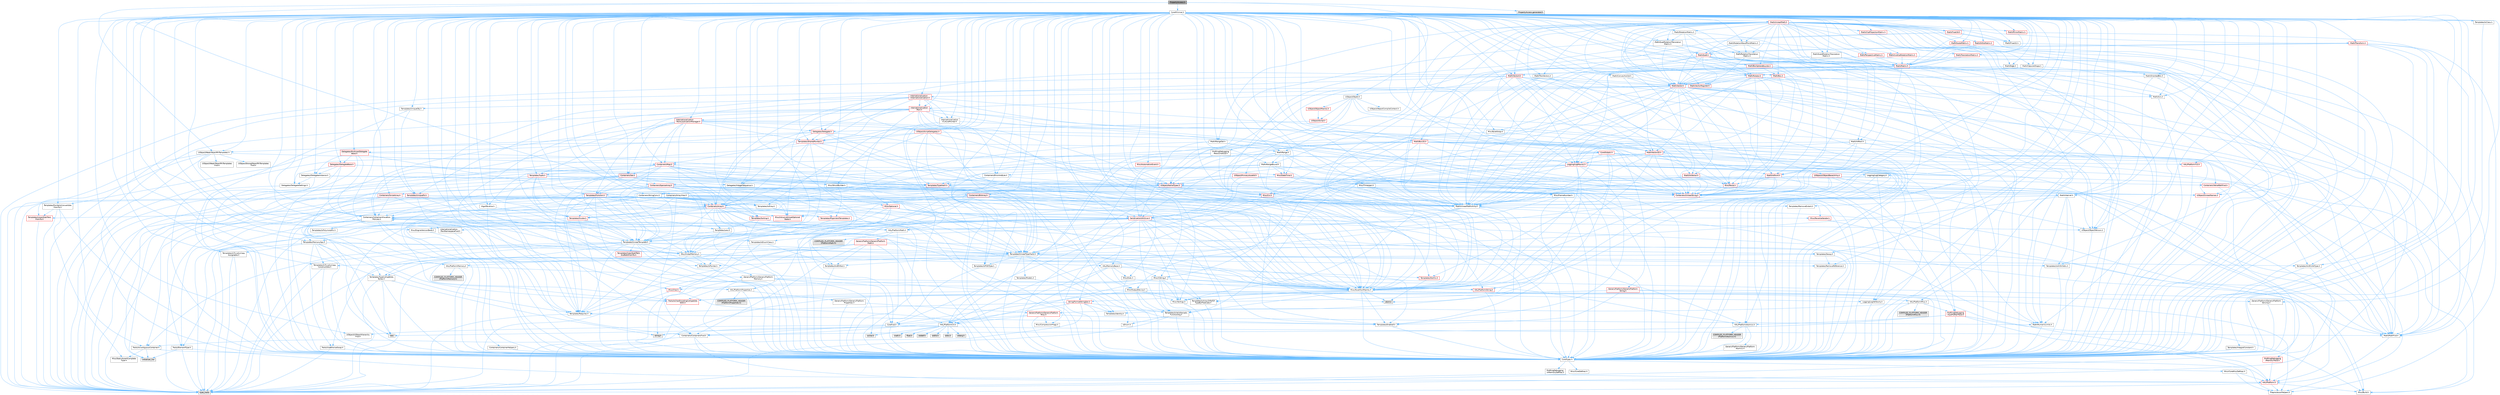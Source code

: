 digraph "PropertyAccess.h"
{
 // INTERACTIVE_SVG=YES
 // LATEX_PDF_SIZE
  bgcolor="transparent";
  edge [fontname=Helvetica,fontsize=10,labelfontname=Helvetica,labelfontsize=10];
  node [fontname=Helvetica,fontsize=10,shape=box,height=0.2,width=0.4];
  Node1 [id="Node000001",label="PropertyAccess.h",height=0.2,width=0.4,color="gray40", fillcolor="grey60", style="filled", fontcolor="black",tooltip=" "];
  Node1 -> Node2 [id="edge1_Node000001_Node000002",color="steelblue1",style="solid",tooltip=" "];
  Node2 [id="Node000002",label="CoreMinimal.h",height=0.2,width=0.4,color="grey40", fillcolor="white", style="filled",URL="$d7/d67/CoreMinimal_8h.html",tooltip=" "];
  Node2 -> Node3 [id="edge2_Node000002_Node000003",color="steelblue1",style="solid",tooltip=" "];
  Node3 [id="Node000003",label="CoreTypes.h",height=0.2,width=0.4,color="grey40", fillcolor="white", style="filled",URL="$dc/dec/CoreTypes_8h.html",tooltip=" "];
  Node3 -> Node4 [id="edge3_Node000003_Node000004",color="steelblue1",style="solid",tooltip=" "];
  Node4 [id="Node000004",label="HAL/Platform.h",height=0.2,width=0.4,color="red", fillcolor="#FFF0F0", style="filled",URL="$d9/dd0/Platform_8h.html",tooltip=" "];
  Node4 -> Node5 [id="edge4_Node000004_Node000005",color="steelblue1",style="solid",tooltip=" "];
  Node5 [id="Node000005",label="Misc/Build.h",height=0.2,width=0.4,color="grey40", fillcolor="white", style="filled",URL="$d3/dbb/Build_8h.html",tooltip=" "];
  Node4 -> Node7 [id="edge5_Node000004_Node000007",color="steelblue1",style="solid",tooltip=" "];
  Node7 [id="Node000007",label="type_traits",height=0.2,width=0.4,color="grey60", fillcolor="#E0E0E0", style="filled",tooltip=" "];
  Node4 -> Node8 [id="edge6_Node000004_Node000008",color="steelblue1",style="solid",tooltip=" "];
  Node8 [id="Node000008",label="PreprocessorHelpers.h",height=0.2,width=0.4,color="grey40", fillcolor="white", style="filled",URL="$db/ddb/PreprocessorHelpers_8h.html",tooltip=" "];
  Node3 -> Node14 [id="edge7_Node000003_Node000014",color="steelblue1",style="solid",tooltip=" "];
  Node14 [id="Node000014",label="ProfilingDebugging\l/UMemoryDefines.h",height=0.2,width=0.4,color="grey40", fillcolor="white", style="filled",URL="$d2/da2/UMemoryDefines_8h.html",tooltip=" "];
  Node3 -> Node15 [id="edge8_Node000003_Node000015",color="steelblue1",style="solid",tooltip=" "];
  Node15 [id="Node000015",label="Misc/CoreMiscDefines.h",height=0.2,width=0.4,color="grey40", fillcolor="white", style="filled",URL="$da/d38/CoreMiscDefines_8h.html",tooltip=" "];
  Node15 -> Node4 [id="edge9_Node000015_Node000004",color="steelblue1",style="solid",tooltip=" "];
  Node15 -> Node8 [id="edge10_Node000015_Node000008",color="steelblue1",style="solid",tooltip=" "];
  Node3 -> Node16 [id="edge11_Node000003_Node000016",color="steelblue1",style="solid",tooltip=" "];
  Node16 [id="Node000016",label="Misc/CoreDefines.h",height=0.2,width=0.4,color="grey40", fillcolor="white", style="filled",URL="$d3/dd2/CoreDefines_8h.html",tooltip=" "];
  Node2 -> Node17 [id="edge12_Node000002_Node000017",color="steelblue1",style="solid",tooltip=" "];
  Node17 [id="Node000017",label="CoreFwd.h",height=0.2,width=0.4,color="grey40", fillcolor="white", style="filled",URL="$d1/d1e/CoreFwd_8h.html",tooltip=" "];
  Node17 -> Node3 [id="edge13_Node000017_Node000003",color="steelblue1",style="solid",tooltip=" "];
  Node17 -> Node18 [id="edge14_Node000017_Node000018",color="steelblue1",style="solid",tooltip=" "];
  Node18 [id="Node000018",label="Containers/ContainersFwd.h",height=0.2,width=0.4,color="grey40", fillcolor="white", style="filled",URL="$d4/d0a/ContainersFwd_8h.html",tooltip=" "];
  Node18 -> Node4 [id="edge15_Node000018_Node000004",color="steelblue1",style="solid",tooltip=" "];
  Node18 -> Node3 [id="edge16_Node000018_Node000003",color="steelblue1",style="solid",tooltip=" "];
  Node18 -> Node19 [id="edge17_Node000018_Node000019",color="steelblue1",style="solid",tooltip=" "];
  Node19 [id="Node000019",label="Traits/IsContiguousContainer.h",height=0.2,width=0.4,color="grey40", fillcolor="white", style="filled",URL="$d5/d3c/IsContiguousContainer_8h.html",tooltip=" "];
  Node19 -> Node3 [id="edge18_Node000019_Node000003",color="steelblue1",style="solid",tooltip=" "];
  Node19 -> Node20 [id="edge19_Node000019_Node000020",color="steelblue1",style="solid",tooltip=" "];
  Node20 [id="Node000020",label="Misc/StaticAssertComplete\lType.h",height=0.2,width=0.4,color="grey40", fillcolor="white", style="filled",URL="$d5/d4e/StaticAssertCompleteType_8h.html",tooltip=" "];
  Node19 -> Node21 [id="edge20_Node000019_Node000021",color="steelblue1",style="solid",tooltip=" "];
  Node21 [id="Node000021",label="initializer_list",height=0.2,width=0.4,color="grey60", fillcolor="#E0E0E0", style="filled",tooltip=" "];
  Node17 -> Node22 [id="edge21_Node000017_Node000022",color="steelblue1",style="solid",tooltip=" "];
  Node22 [id="Node000022",label="Math/MathFwd.h",height=0.2,width=0.4,color="grey40", fillcolor="white", style="filled",URL="$d2/d10/MathFwd_8h.html",tooltip=" "];
  Node22 -> Node4 [id="edge22_Node000022_Node000004",color="steelblue1",style="solid",tooltip=" "];
  Node17 -> Node23 [id="edge23_Node000017_Node000023",color="steelblue1",style="solid",tooltip=" "];
  Node23 [id="Node000023",label="UObject/UObjectHierarchy\lFwd.h",height=0.2,width=0.4,color="grey40", fillcolor="white", style="filled",URL="$d3/d13/UObjectHierarchyFwd_8h.html",tooltip=" "];
  Node2 -> Node23 [id="edge24_Node000002_Node000023",color="steelblue1",style="solid",tooltip=" "];
  Node2 -> Node18 [id="edge25_Node000002_Node000018",color="steelblue1",style="solid",tooltip=" "];
  Node2 -> Node24 [id="edge26_Node000002_Node000024",color="steelblue1",style="solid",tooltip=" "];
  Node24 [id="Node000024",label="Misc/VarArgs.h",height=0.2,width=0.4,color="grey40", fillcolor="white", style="filled",URL="$d5/d6f/VarArgs_8h.html",tooltip=" "];
  Node24 -> Node3 [id="edge27_Node000024_Node000003",color="steelblue1",style="solid",tooltip=" "];
  Node2 -> Node25 [id="edge28_Node000002_Node000025",color="steelblue1",style="solid",tooltip=" "];
  Node25 [id="Node000025",label="Logging/LogVerbosity.h",height=0.2,width=0.4,color="grey40", fillcolor="white", style="filled",URL="$d2/d8f/LogVerbosity_8h.html",tooltip=" "];
  Node25 -> Node3 [id="edge29_Node000025_Node000003",color="steelblue1",style="solid",tooltip=" "];
  Node2 -> Node26 [id="edge30_Node000002_Node000026",color="steelblue1",style="solid",tooltip=" "];
  Node26 [id="Node000026",label="Misc/OutputDevice.h",height=0.2,width=0.4,color="grey40", fillcolor="white", style="filled",URL="$d7/d32/OutputDevice_8h.html",tooltip=" "];
  Node26 -> Node17 [id="edge31_Node000026_Node000017",color="steelblue1",style="solid",tooltip=" "];
  Node26 -> Node3 [id="edge32_Node000026_Node000003",color="steelblue1",style="solid",tooltip=" "];
  Node26 -> Node25 [id="edge33_Node000026_Node000025",color="steelblue1",style="solid",tooltip=" "];
  Node26 -> Node24 [id="edge34_Node000026_Node000024",color="steelblue1",style="solid",tooltip=" "];
  Node26 -> Node27 [id="edge35_Node000026_Node000027",color="steelblue1",style="solid",tooltip=" "];
  Node27 [id="Node000027",label="Templates/IsArrayOrRefOf\lTypeByPredicate.h",height=0.2,width=0.4,color="grey40", fillcolor="white", style="filled",URL="$d6/da1/IsArrayOrRefOfTypeByPredicate_8h.html",tooltip=" "];
  Node27 -> Node3 [id="edge36_Node000027_Node000003",color="steelblue1",style="solid",tooltip=" "];
  Node26 -> Node28 [id="edge37_Node000026_Node000028",color="steelblue1",style="solid",tooltip=" "];
  Node28 [id="Node000028",label="Templates/IsValidVariadic\lFunctionArg.h",height=0.2,width=0.4,color="grey40", fillcolor="white", style="filled",URL="$d0/dc8/IsValidVariadicFunctionArg_8h.html",tooltip=" "];
  Node28 -> Node3 [id="edge38_Node000028_Node000003",color="steelblue1",style="solid",tooltip=" "];
  Node28 -> Node29 [id="edge39_Node000028_Node000029",color="steelblue1",style="solid",tooltip=" "];
  Node29 [id="Node000029",label="IsEnum.h",height=0.2,width=0.4,color="grey40", fillcolor="white", style="filled",URL="$d4/de5/IsEnum_8h.html",tooltip=" "];
  Node28 -> Node7 [id="edge40_Node000028_Node000007",color="steelblue1",style="solid",tooltip=" "];
  Node26 -> Node30 [id="edge41_Node000026_Node000030",color="steelblue1",style="solid",tooltip=" "];
  Node30 [id="Node000030",label="Traits/IsCharEncodingCompatible\lWith.h",height=0.2,width=0.4,color="red", fillcolor="#FFF0F0", style="filled",URL="$df/dd1/IsCharEncodingCompatibleWith_8h.html",tooltip=" "];
  Node30 -> Node7 [id="edge42_Node000030_Node000007",color="steelblue1",style="solid",tooltip=" "];
  Node2 -> Node32 [id="edge43_Node000002_Node000032",color="steelblue1",style="solid",tooltip=" "];
  Node32 [id="Node000032",label="HAL/PlatformCrt.h",height=0.2,width=0.4,color="grey40", fillcolor="white", style="filled",URL="$d8/d75/PlatformCrt_8h.html",tooltip=" "];
  Node32 -> Node33 [id="edge44_Node000032_Node000033",color="steelblue1",style="solid",tooltip=" "];
  Node33 [id="Node000033",label="new",height=0.2,width=0.4,color="grey60", fillcolor="#E0E0E0", style="filled",tooltip=" "];
  Node32 -> Node34 [id="edge45_Node000032_Node000034",color="steelblue1",style="solid",tooltip=" "];
  Node34 [id="Node000034",label="wchar.h",height=0.2,width=0.4,color="grey60", fillcolor="#E0E0E0", style="filled",tooltip=" "];
  Node32 -> Node35 [id="edge46_Node000032_Node000035",color="steelblue1",style="solid",tooltip=" "];
  Node35 [id="Node000035",label="stddef.h",height=0.2,width=0.4,color="grey60", fillcolor="#E0E0E0", style="filled",tooltip=" "];
  Node32 -> Node36 [id="edge47_Node000032_Node000036",color="steelblue1",style="solid",tooltip=" "];
  Node36 [id="Node000036",label="stdlib.h",height=0.2,width=0.4,color="grey60", fillcolor="#E0E0E0", style="filled",tooltip=" "];
  Node32 -> Node37 [id="edge48_Node000032_Node000037",color="steelblue1",style="solid",tooltip=" "];
  Node37 [id="Node000037",label="stdio.h",height=0.2,width=0.4,color="grey60", fillcolor="#E0E0E0", style="filled",tooltip=" "];
  Node32 -> Node38 [id="edge49_Node000032_Node000038",color="steelblue1",style="solid",tooltip=" "];
  Node38 [id="Node000038",label="stdarg.h",height=0.2,width=0.4,color="grey60", fillcolor="#E0E0E0", style="filled",tooltip=" "];
  Node32 -> Node39 [id="edge50_Node000032_Node000039",color="steelblue1",style="solid",tooltip=" "];
  Node39 [id="Node000039",label="math.h",height=0.2,width=0.4,color="grey60", fillcolor="#E0E0E0", style="filled",tooltip=" "];
  Node32 -> Node40 [id="edge51_Node000032_Node000040",color="steelblue1",style="solid",tooltip=" "];
  Node40 [id="Node000040",label="float.h",height=0.2,width=0.4,color="grey60", fillcolor="#E0E0E0", style="filled",tooltip=" "];
  Node32 -> Node41 [id="edge52_Node000032_Node000041",color="steelblue1",style="solid",tooltip=" "];
  Node41 [id="Node000041",label="string.h",height=0.2,width=0.4,color="grey60", fillcolor="#E0E0E0", style="filled",tooltip=" "];
  Node2 -> Node42 [id="edge53_Node000002_Node000042",color="steelblue1",style="solid",tooltip=" "];
  Node42 [id="Node000042",label="HAL/PlatformMisc.h",height=0.2,width=0.4,color="grey40", fillcolor="white", style="filled",URL="$d0/df5/PlatformMisc_8h.html",tooltip=" "];
  Node42 -> Node3 [id="edge54_Node000042_Node000003",color="steelblue1",style="solid",tooltip=" "];
  Node42 -> Node43 [id="edge55_Node000042_Node000043",color="steelblue1",style="solid",tooltip=" "];
  Node43 [id="Node000043",label="GenericPlatform/GenericPlatform\lMisc.h",height=0.2,width=0.4,color="red", fillcolor="#FFF0F0", style="filled",URL="$db/d9a/GenericPlatformMisc_8h.html",tooltip=" "];
  Node43 -> Node17 [id="edge56_Node000043_Node000017",color="steelblue1",style="solid",tooltip=" "];
  Node43 -> Node3 [id="edge57_Node000043_Node000003",color="steelblue1",style="solid",tooltip=" "];
  Node43 -> Node32 [id="edge58_Node000043_Node000032",color="steelblue1",style="solid",tooltip=" "];
  Node43 -> Node47 [id="edge59_Node000043_Node000047",color="steelblue1",style="solid",tooltip=" "];
  Node47 [id="Node000047",label="Math/NumericLimits.h",height=0.2,width=0.4,color="grey40", fillcolor="white", style="filled",URL="$df/d1b/NumericLimits_8h.html",tooltip=" "];
  Node47 -> Node3 [id="edge60_Node000047_Node000003",color="steelblue1",style="solid",tooltip=" "];
  Node43 -> Node48 [id="edge61_Node000043_Node000048",color="steelblue1",style="solid",tooltip=" "];
  Node48 [id="Node000048",label="Misc/CompressionFlags.h",height=0.2,width=0.4,color="grey40", fillcolor="white", style="filled",URL="$d9/d76/CompressionFlags_8h.html",tooltip=" "];
  Node42 -> Node52 [id="edge62_Node000042_Node000052",color="steelblue1",style="solid",tooltip=" "];
  Node52 [id="Node000052",label="COMPILED_PLATFORM_HEADER\l(PlatformMisc.h)",height=0.2,width=0.4,color="grey60", fillcolor="#E0E0E0", style="filled",tooltip=" "];
  Node42 -> Node53 [id="edge63_Node000042_Node000053",color="steelblue1",style="solid",tooltip=" "];
  Node53 [id="Node000053",label="ProfilingDebugging\l/CpuProfilerTrace.h",height=0.2,width=0.4,color="red", fillcolor="#FFF0F0", style="filled",URL="$da/dcb/CpuProfilerTrace_8h.html",tooltip=" "];
  Node53 -> Node3 [id="edge64_Node000053_Node000003",color="steelblue1",style="solid",tooltip=" "];
  Node53 -> Node18 [id="edge65_Node000053_Node000018",color="steelblue1",style="solid",tooltip=" "];
  Node53 -> Node54 [id="edge66_Node000053_Node000054",color="steelblue1",style="solid",tooltip=" "];
  Node54 [id="Node000054",label="HAL/PlatformAtomics.h",height=0.2,width=0.4,color="grey40", fillcolor="white", style="filled",URL="$d3/d36/PlatformAtomics_8h.html",tooltip=" "];
  Node54 -> Node3 [id="edge67_Node000054_Node000003",color="steelblue1",style="solid",tooltip=" "];
  Node54 -> Node55 [id="edge68_Node000054_Node000055",color="steelblue1",style="solid",tooltip=" "];
  Node55 [id="Node000055",label="GenericPlatform/GenericPlatform\lAtomics.h",height=0.2,width=0.4,color="grey40", fillcolor="white", style="filled",URL="$da/d72/GenericPlatformAtomics_8h.html",tooltip=" "];
  Node55 -> Node3 [id="edge69_Node000055_Node000003",color="steelblue1",style="solid",tooltip=" "];
  Node54 -> Node56 [id="edge70_Node000054_Node000056",color="steelblue1",style="solid",tooltip=" "];
  Node56 [id="Node000056",label="COMPILED_PLATFORM_HEADER\l(PlatformAtomics.h)",height=0.2,width=0.4,color="grey60", fillcolor="#E0E0E0", style="filled",tooltip=" "];
  Node53 -> Node8 [id="edge71_Node000053_Node000008",color="steelblue1",style="solid",tooltip=" "];
  Node53 -> Node5 [id="edge72_Node000053_Node000005",color="steelblue1",style="solid",tooltip=" "];
  Node2 -> Node61 [id="edge73_Node000002_Node000061",color="steelblue1",style="solid",tooltip=" "];
  Node61 [id="Node000061",label="Misc/AssertionMacros.h",height=0.2,width=0.4,color="grey40", fillcolor="white", style="filled",URL="$d0/dfa/AssertionMacros_8h.html",tooltip=" "];
  Node61 -> Node3 [id="edge74_Node000061_Node000003",color="steelblue1",style="solid",tooltip=" "];
  Node61 -> Node4 [id="edge75_Node000061_Node000004",color="steelblue1",style="solid",tooltip=" "];
  Node61 -> Node42 [id="edge76_Node000061_Node000042",color="steelblue1",style="solid",tooltip=" "];
  Node61 -> Node8 [id="edge77_Node000061_Node000008",color="steelblue1",style="solid",tooltip=" "];
  Node61 -> Node62 [id="edge78_Node000061_Node000062",color="steelblue1",style="solid",tooltip=" "];
  Node62 [id="Node000062",label="Templates/EnableIf.h",height=0.2,width=0.4,color="grey40", fillcolor="white", style="filled",URL="$d7/d60/EnableIf_8h.html",tooltip=" "];
  Node62 -> Node3 [id="edge79_Node000062_Node000003",color="steelblue1",style="solid",tooltip=" "];
  Node61 -> Node27 [id="edge80_Node000061_Node000027",color="steelblue1",style="solid",tooltip=" "];
  Node61 -> Node28 [id="edge81_Node000061_Node000028",color="steelblue1",style="solid",tooltip=" "];
  Node61 -> Node30 [id="edge82_Node000061_Node000030",color="steelblue1",style="solid",tooltip=" "];
  Node61 -> Node24 [id="edge83_Node000061_Node000024",color="steelblue1",style="solid",tooltip=" "];
  Node61 -> Node63 [id="edge84_Node000061_Node000063",color="steelblue1",style="solid",tooltip=" "];
  Node63 [id="Node000063",label="String/FormatStringSan.h",height=0.2,width=0.4,color="red", fillcolor="#FFF0F0", style="filled",URL="$d3/d8b/FormatStringSan_8h.html",tooltip=" "];
  Node63 -> Node7 [id="edge85_Node000063_Node000007",color="steelblue1",style="solid",tooltip=" "];
  Node63 -> Node3 [id="edge86_Node000063_Node000003",color="steelblue1",style="solid",tooltip=" "];
  Node63 -> Node64 [id="edge87_Node000063_Node000064",color="steelblue1",style="solid",tooltip=" "];
  Node64 [id="Node000064",label="Templates/Requires.h",height=0.2,width=0.4,color="grey40", fillcolor="white", style="filled",URL="$dc/d96/Requires_8h.html",tooltip=" "];
  Node64 -> Node62 [id="edge88_Node000064_Node000062",color="steelblue1",style="solid",tooltip=" "];
  Node64 -> Node7 [id="edge89_Node000064_Node000007",color="steelblue1",style="solid",tooltip=" "];
  Node63 -> Node65 [id="edge90_Node000063_Node000065",color="steelblue1",style="solid",tooltip=" "];
  Node65 [id="Node000065",label="Templates/Identity.h",height=0.2,width=0.4,color="grey40", fillcolor="white", style="filled",URL="$d0/dd5/Identity_8h.html",tooltip=" "];
  Node63 -> Node28 [id="edge91_Node000063_Node000028",color="steelblue1",style="solid",tooltip=" "];
  Node63 -> Node18 [id="edge92_Node000063_Node000018",color="steelblue1",style="solid",tooltip=" "];
  Node61 -> Node69 [id="edge93_Node000061_Node000069",color="steelblue1",style="solid",tooltip=" "];
  Node69 [id="Node000069",label="atomic",height=0.2,width=0.4,color="grey60", fillcolor="#E0E0E0", style="filled",tooltip=" "];
  Node2 -> Node70 [id="edge94_Node000002_Node000070",color="steelblue1",style="solid",tooltip=" "];
  Node70 [id="Node000070",label="Templates/IsPointer.h",height=0.2,width=0.4,color="grey40", fillcolor="white", style="filled",URL="$d7/d05/IsPointer_8h.html",tooltip=" "];
  Node70 -> Node3 [id="edge95_Node000070_Node000003",color="steelblue1",style="solid",tooltip=" "];
  Node2 -> Node71 [id="edge96_Node000002_Node000071",color="steelblue1",style="solid",tooltip=" "];
  Node71 [id="Node000071",label="HAL/PlatformMemory.h",height=0.2,width=0.4,color="grey40", fillcolor="white", style="filled",URL="$de/d68/PlatformMemory_8h.html",tooltip=" "];
  Node71 -> Node3 [id="edge97_Node000071_Node000003",color="steelblue1",style="solid",tooltip=" "];
  Node71 -> Node72 [id="edge98_Node000071_Node000072",color="steelblue1",style="solid",tooltip=" "];
  Node72 [id="Node000072",label="GenericPlatform/GenericPlatform\lMemory.h",height=0.2,width=0.4,color="grey40", fillcolor="white", style="filled",URL="$dd/d22/GenericPlatformMemory_8h.html",tooltip=" "];
  Node72 -> Node17 [id="edge99_Node000072_Node000017",color="steelblue1",style="solid",tooltip=" "];
  Node72 -> Node3 [id="edge100_Node000072_Node000003",color="steelblue1",style="solid",tooltip=" "];
  Node72 -> Node73 [id="edge101_Node000072_Node000073",color="steelblue1",style="solid",tooltip=" "];
  Node73 [id="Node000073",label="HAL/PlatformString.h",height=0.2,width=0.4,color="red", fillcolor="#FFF0F0", style="filled",URL="$db/db5/PlatformString_8h.html",tooltip=" "];
  Node73 -> Node3 [id="edge102_Node000073_Node000003",color="steelblue1",style="solid",tooltip=" "];
  Node72 -> Node41 [id="edge103_Node000072_Node000041",color="steelblue1",style="solid",tooltip=" "];
  Node72 -> Node34 [id="edge104_Node000072_Node000034",color="steelblue1",style="solid",tooltip=" "];
  Node71 -> Node75 [id="edge105_Node000071_Node000075",color="steelblue1",style="solid",tooltip=" "];
  Node75 [id="Node000075",label="COMPILED_PLATFORM_HEADER\l(PlatformMemory.h)",height=0.2,width=0.4,color="grey60", fillcolor="#E0E0E0", style="filled",tooltip=" "];
  Node2 -> Node54 [id="edge106_Node000002_Node000054",color="steelblue1",style="solid",tooltip=" "];
  Node2 -> Node76 [id="edge107_Node000002_Node000076",color="steelblue1",style="solid",tooltip=" "];
  Node76 [id="Node000076",label="Misc/Exec.h",height=0.2,width=0.4,color="grey40", fillcolor="white", style="filled",URL="$de/ddb/Exec_8h.html",tooltip=" "];
  Node76 -> Node3 [id="edge108_Node000076_Node000003",color="steelblue1",style="solid",tooltip=" "];
  Node76 -> Node61 [id="edge109_Node000076_Node000061",color="steelblue1",style="solid",tooltip=" "];
  Node2 -> Node77 [id="edge110_Node000002_Node000077",color="steelblue1",style="solid",tooltip=" "];
  Node77 [id="Node000077",label="HAL/MemoryBase.h",height=0.2,width=0.4,color="grey40", fillcolor="white", style="filled",URL="$d6/d9f/MemoryBase_8h.html",tooltip=" "];
  Node77 -> Node3 [id="edge111_Node000077_Node000003",color="steelblue1",style="solid",tooltip=" "];
  Node77 -> Node54 [id="edge112_Node000077_Node000054",color="steelblue1",style="solid",tooltip=" "];
  Node77 -> Node32 [id="edge113_Node000077_Node000032",color="steelblue1",style="solid",tooltip=" "];
  Node77 -> Node76 [id="edge114_Node000077_Node000076",color="steelblue1",style="solid",tooltip=" "];
  Node77 -> Node26 [id="edge115_Node000077_Node000026",color="steelblue1",style="solid",tooltip=" "];
  Node77 -> Node78 [id="edge116_Node000077_Node000078",color="steelblue1",style="solid",tooltip=" "];
  Node78 [id="Node000078",label="Templates/Atomic.h",height=0.2,width=0.4,color="red", fillcolor="#FFF0F0", style="filled",URL="$d3/d91/Atomic_8h.html",tooltip=" "];
  Node78 -> Node69 [id="edge117_Node000078_Node000069",color="steelblue1",style="solid",tooltip=" "];
  Node2 -> Node87 [id="edge118_Node000002_Node000087",color="steelblue1",style="solid",tooltip=" "];
  Node87 [id="Node000087",label="HAL/UnrealMemory.h",height=0.2,width=0.4,color="grey40", fillcolor="white", style="filled",URL="$d9/d96/UnrealMemory_8h.html",tooltip=" "];
  Node87 -> Node3 [id="edge119_Node000087_Node000003",color="steelblue1",style="solid",tooltip=" "];
  Node87 -> Node72 [id="edge120_Node000087_Node000072",color="steelblue1",style="solid",tooltip=" "];
  Node87 -> Node77 [id="edge121_Node000087_Node000077",color="steelblue1",style="solid",tooltip=" "];
  Node87 -> Node71 [id="edge122_Node000087_Node000071",color="steelblue1",style="solid",tooltip=" "];
  Node87 -> Node88 [id="edge123_Node000087_Node000088",color="steelblue1",style="solid",tooltip=" "];
  Node88 [id="Node000088",label="ProfilingDebugging\l/MemoryTrace.h",height=0.2,width=0.4,color="red", fillcolor="#FFF0F0", style="filled",URL="$da/dd7/MemoryTrace_8h.html",tooltip=" "];
  Node88 -> Node4 [id="edge124_Node000088_Node000004",color="steelblue1",style="solid",tooltip=" "];
  Node87 -> Node70 [id="edge125_Node000087_Node000070",color="steelblue1",style="solid",tooltip=" "];
  Node2 -> Node89 [id="edge126_Node000002_Node000089",color="steelblue1",style="solid",tooltip=" "];
  Node89 [id="Node000089",label="Templates/IsArithmetic.h",height=0.2,width=0.4,color="grey40", fillcolor="white", style="filled",URL="$d2/d5d/IsArithmetic_8h.html",tooltip=" "];
  Node89 -> Node3 [id="edge127_Node000089_Node000003",color="steelblue1",style="solid",tooltip=" "];
  Node2 -> Node83 [id="edge128_Node000002_Node000083",color="steelblue1",style="solid",tooltip=" "];
  Node83 [id="Node000083",label="Templates/AndOrNot.h",height=0.2,width=0.4,color="grey40", fillcolor="white", style="filled",URL="$db/d0a/AndOrNot_8h.html",tooltip=" "];
  Node83 -> Node3 [id="edge129_Node000083_Node000003",color="steelblue1",style="solid",tooltip=" "];
  Node2 -> Node90 [id="edge130_Node000002_Node000090",color="steelblue1",style="solid",tooltip=" "];
  Node90 [id="Node000090",label="Templates/IsPODType.h",height=0.2,width=0.4,color="grey40", fillcolor="white", style="filled",URL="$d7/db1/IsPODType_8h.html",tooltip=" "];
  Node90 -> Node3 [id="edge131_Node000090_Node000003",color="steelblue1",style="solid",tooltip=" "];
  Node2 -> Node91 [id="edge132_Node000002_Node000091",color="steelblue1",style="solid",tooltip=" "];
  Node91 [id="Node000091",label="Templates/IsUECoreType.h",height=0.2,width=0.4,color="grey40", fillcolor="white", style="filled",URL="$d1/db8/IsUECoreType_8h.html",tooltip=" "];
  Node91 -> Node3 [id="edge133_Node000091_Node000003",color="steelblue1",style="solid",tooltip=" "];
  Node91 -> Node7 [id="edge134_Node000091_Node000007",color="steelblue1",style="solid",tooltip=" "];
  Node2 -> Node84 [id="edge135_Node000002_Node000084",color="steelblue1",style="solid",tooltip=" "];
  Node84 [id="Node000084",label="Templates/IsTriviallyCopy\lConstructible.h",height=0.2,width=0.4,color="grey40", fillcolor="white", style="filled",URL="$d3/d78/IsTriviallyCopyConstructible_8h.html",tooltip=" "];
  Node84 -> Node3 [id="edge136_Node000084_Node000003",color="steelblue1",style="solid",tooltip=" "];
  Node84 -> Node7 [id="edge137_Node000084_Node000007",color="steelblue1",style="solid",tooltip=" "];
  Node2 -> Node92 [id="edge138_Node000002_Node000092",color="steelblue1",style="solid",tooltip=" "];
  Node92 [id="Node000092",label="Templates/UnrealTypeTraits.h",height=0.2,width=0.4,color="grey40", fillcolor="white", style="filled",URL="$d2/d2d/UnrealTypeTraits_8h.html",tooltip=" "];
  Node92 -> Node3 [id="edge139_Node000092_Node000003",color="steelblue1",style="solid",tooltip=" "];
  Node92 -> Node70 [id="edge140_Node000092_Node000070",color="steelblue1",style="solid",tooltip=" "];
  Node92 -> Node61 [id="edge141_Node000092_Node000061",color="steelblue1",style="solid",tooltip=" "];
  Node92 -> Node83 [id="edge142_Node000092_Node000083",color="steelblue1",style="solid",tooltip=" "];
  Node92 -> Node62 [id="edge143_Node000092_Node000062",color="steelblue1",style="solid",tooltip=" "];
  Node92 -> Node89 [id="edge144_Node000092_Node000089",color="steelblue1",style="solid",tooltip=" "];
  Node92 -> Node29 [id="edge145_Node000092_Node000029",color="steelblue1",style="solid",tooltip=" "];
  Node92 -> Node93 [id="edge146_Node000092_Node000093",color="steelblue1",style="solid",tooltip=" "];
  Node93 [id="Node000093",label="Templates/Models.h",height=0.2,width=0.4,color="grey40", fillcolor="white", style="filled",URL="$d3/d0c/Models_8h.html",tooltip=" "];
  Node93 -> Node65 [id="edge147_Node000093_Node000065",color="steelblue1",style="solid",tooltip=" "];
  Node92 -> Node90 [id="edge148_Node000092_Node000090",color="steelblue1",style="solid",tooltip=" "];
  Node92 -> Node91 [id="edge149_Node000092_Node000091",color="steelblue1",style="solid",tooltip=" "];
  Node92 -> Node84 [id="edge150_Node000092_Node000084",color="steelblue1",style="solid",tooltip=" "];
  Node2 -> Node62 [id="edge151_Node000002_Node000062",color="steelblue1",style="solid",tooltip=" "];
  Node2 -> Node94 [id="edge152_Node000002_Node000094",color="steelblue1",style="solid",tooltip=" "];
  Node94 [id="Node000094",label="Templates/RemoveReference.h",height=0.2,width=0.4,color="grey40", fillcolor="white", style="filled",URL="$da/dbe/RemoveReference_8h.html",tooltip=" "];
  Node94 -> Node3 [id="edge153_Node000094_Node000003",color="steelblue1",style="solid",tooltip=" "];
  Node2 -> Node95 [id="edge154_Node000002_Node000095",color="steelblue1",style="solid",tooltip=" "];
  Node95 [id="Node000095",label="Templates/IntegralConstant.h",height=0.2,width=0.4,color="grey40", fillcolor="white", style="filled",URL="$db/d1b/IntegralConstant_8h.html",tooltip=" "];
  Node95 -> Node3 [id="edge155_Node000095_Node000003",color="steelblue1",style="solid",tooltip=" "];
  Node2 -> Node96 [id="edge156_Node000002_Node000096",color="steelblue1",style="solid",tooltip=" "];
  Node96 [id="Node000096",label="Templates/IsClass.h",height=0.2,width=0.4,color="grey40", fillcolor="white", style="filled",URL="$db/dcb/IsClass_8h.html",tooltip=" "];
  Node96 -> Node3 [id="edge157_Node000096_Node000003",color="steelblue1",style="solid",tooltip=" "];
  Node2 -> Node97 [id="edge158_Node000002_Node000097",color="steelblue1",style="solid",tooltip=" "];
  Node97 [id="Node000097",label="Templates/TypeCompatible\lBytes.h",height=0.2,width=0.4,color="grey40", fillcolor="white", style="filled",URL="$df/d0a/TypeCompatibleBytes_8h.html",tooltip=" "];
  Node97 -> Node3 [id="edge159_Node000097_Node000003",color="steelblue1",style="solid",tooltip=" "];
  Node97 -> Node41 [id="edge160_Node000097_Node000041",color="steelblue1",style="solid",tooltip=" "];
  Node97 -> Node33 [id="edge161_Node000097_Node000033",color="steelblue1",style="solid",tooltip=" "];
  Node97 -> Node7 [id="edge162_Node000097_Node000007",color="steelblue1",style="solid",tooltip=" "];
  Node2 -> Node19 [id="edge163_Node000002_Node000019",color="steelblue1",style="solid",tooltip=" "];
  Node2 -> Node98 [id="edge164_Node000002_Node000098",color="steelblue1",style="solid",tooltip=" "];
  Node98 [id="Node000098",label="Templates/UnrealTemplate.h",height=0.2,width=0.4,color="grey40", fillcolor="white", style="filled",URL="$d4/d24/UnrealTemplate_8h.html",tooltip=" "];
  Node98 -> Node3 [id="edge165_Node000098_Node000003",color="steelblue1",style="solid",tooltip=" "];
  Node98 -> Node70 [id="edge166_Node000098_Node000070",color="steelblue1",style="solid",tooltip=" "];
  Node98 -> Node87 [id="edge167_Node000098_Node000087",color="steelblue1",style="solid",tooltip=" "];
  Node98 -> Node99 [id="edge168_Node000098_Node000099",color="steelblue1",style="solid",tooltip=" "];
  Node99 [id="Node000099",label="Templates/CopyQualifiers\lAndRefsFromTo.h",height=0.2,width=0.4,color="red", fillcolor="#FFF0F0", style="filled",URL="$d3/db3/CopyQualifiersAndRefsFromTo_8h.html",tooltip=" "];
  Node98 -> Node92 [id="edge169_Node000098_Node000092",color="steelblue1",style="solid",tooltip=" "];
  Node98 -> Node94 [id="edge170_Node000098_Node000094",color="steelblue1",style="solid",tooltip=" "];
  Node98 -> Node64 [id="edge171_Node000098_Node000064",color="steelblue1",style="solid",tooltip=" "];
  Node98 -> Node97 [id="edge172_Node000098_Node000097",color="steelblue1",style="solid",tooltip=" "];
  Node98 -> Node65 [id="edge173_Node000098_Node000065",color="steelblue1",style="solid",tooltip=" "];
  Node98 -> Node19 [id="edge174_Node000098_Node000019",color="steelblue1",style="solid",tooltip=" "];
  Node98 -> Node101 [id="edge175_Node000098_Node000101",color="steelblue1",style="solid",tooltip=" "];
  Node101 [id="Node000101",label="Traits/UseBitwiseSwap.h",height=0.2,width=0.4,color="grey40", fillcolor="white", style="filled",URL="$db/df3/UseBitwiseSwap_8h.html",tooltip=" "];
  Node101 -> Node3 [id="edge176_Node000101_Node000003",color="steelblue1",style="solid",tooltip=" "];
  Node101 -> Node7 [id="edge177_Node000101_Node000007",color="steelblue1",style="solid",tooltip=" "];
  Node98 -> Node7 [id="edge178_Node000098_Node000007",color="steelblue1",style="solid",tooltip=" "];
  Node2 -> Node47 [id="edge179_Node000002_Node000047",color="steelblue1",style="solid",tooltip=" "];
  Node2 -> Node102 [id="edge180_Node000002_Node000102",color="steelblue1",style="solid",tooltip=" "];
  Node102 [id="Node000102",label="HAL/PlatformMath.h",height=0.2,width=0.4,color="grey40", fillcolor="white", style="filled",URL="$dc/d53/PlatformMath_8h.html",tooltip=" "];
  Node102 -> Node3 [id="edge181_Node000102_Node000003",color="steelblue1",style="solid",tooltip=" "];
  Node102 -> Node103 [id="edge182_Node000102_Node000103",color="steelblue1",style="solid",tooltip=" "];
  Node103 [id="Node000103",label="GenericPlatform/GenericPlatform\lMath.h",height=0.2,width=0.4,color="red", fillcolor="#FFF0F0", style="filled",URL="$d5/d79/GenericPlatformMath_8h.html",tooltip=" "];
  Node103 -> Node3 [id="edge183_Node000103_Node000003",color="steelblue1",style="solid",tooltip=" "];
  Node103 -> Node18 [id="edge184_Node000103_Node000018",color="steelblue1",style="solid",tooltip=" "];
  Node103 -> Node32 [id="edge185_Node000103_Node000032",color="steelblue1",style="solid",tooltip=" "];
  Node103 -> Node83 [id="edge186_Node000103_Node000083",color="steelblue1",style="solid",tooltip=" "];
  Node103 -> Node104 [id="edge187_Node000103_Node000104",color="steelblue1",style="solid",tooltip=" "];
  Node104 [id="Node000104",label="Templates/Decay.h",height=0.2,width=0.4,color="grey40", fillcolor="white", style="filled",URL="$dd/d0f/Decay_8h.html",tooltip=" "];
  Node104 -> Node3 [id="edge188_Node000104_Node000003",color="steelblue1",style="solid",tooltip=" "];
  Node104 -> Node94 [id="edge189_Node000104_Node000094",color="steelblue1",style="solid",tooltip=" "];
  Node104 -> Node7 [id="edge190_Node000104_Node000007",color="steelblue1",style="solid",tooltip=" "];
  Node103 -> Node92 [id="edge191_Node000103_Node000092",color="steelblue1",style="solid",tooltip=" "];
  Node103 -> Node64 [id="edge192_Node000103_Node000064",color="steelblue1",style="solid",tooltip=" "];
  Node103 -> Node97 [id="edge193_Node000103_Node000097",color="steelblue1",style="solid",tooltip=" "];
  Node103 -> Node7 [id="edge194_Node000103_Node000007",color="steelblue1",style="solid",tooltip=" "];
  Node102 -> Node109 [id="edge195_Node000102_Node000109",color="steelblue1",style="solid",tooltip=" "];
  Node109 [id="Node000109",label="COMPILED_PLATFORM_HEADER\l(PlatformMath.h)",height=0.2,width=0.4,color="grey60", fillcolor="#E0E0E0", style="filled",tooltip=" "];
  Node2 -> Node85 [id="edge196_Node000002_Node000085",color="steelblue1",style="solid",tooltip=" "];
  Node85 [id="Node000085",label="Templates/IsTriviallyCopy\lAssignable.h",height=0.2,width=0.4,color="grey40", fillcolor="white", style="filled",URL="$d2/df2/IsTriviallyCopyAssignable_8h.html",tooltip=" "];
  Node85 -> Node3 [id="edge197_Node000085_Node000003",color="steelblue1",style="solid",tooltip=" "];
  Node85 -> Node7 [id="edge198_Node000085_Node000007",color="steelblue1",style="solid",tooltip=" "];
  Node2 -> Node110 [id="edge199_Node000002_Node000110",color="steelblue1",style="solid",tooltip=" "];
  Node110 [id="Node000110",label="Templates/MemoryOps.h",height=0.2,width=0.4,color="grey40", fillcolor="white", style="filled",URL="$db/dea/MemoryOps_8h.html",tooltip=" "];
  Node110 -> Node3 [id="edge200_Node000110_Node000003",color="steelblue1",style="solid",tooltip=" "];
  Node110 -> Node87 [id="edge201_Node000110_Node000087",color="steelblue1",style="solid",tooltip=" "];
  Node110 -> Node85 [id="edge202_Node000110_Node000085",color="steelblue1",style="solid",tooltip=" "];
  Node110 -> Node84 [id="edge203_Node000110_Node000084",color="steelblue1",style="solid",tooltip=" "];
  Node110 -> Node64 [id="edge204_Node000110_Node000064",color="steelblue1",style="solid",tooltip=" "];
  Node110 -> Node92 [id="edge205_Node000110_Node000092",color="steelblue1",style="solid",tooltip=" "];
  Node110 -> Node101 [id="edge206_Node000110_Node000101",color="steelblue1",style="solid",tooltip=" "];
  Node110 -> Node33 [id="edge207_Node000110_Node000033",color="steelblue1",style="solid",tooltip=" "];
  Node110 -> Node7 [id="edge208_Node000110_Node000007",color="steelblue1",style="solid",tooltip=" "];
  Node2 -> Node111 [id="edge209_Node000002_Node000111",color="steelblue1",style="solid",tooltip=" "];
  Node111 [id="Node000111",label="Containers/ContainerAllocation\lPolicies.h",height=0.2,width=0.4,color="grey40", fillcolor="white", style="filled",URL="$d7/dff/ContainerAllocationPolicies_8h.html",tooltip=" "];
  Node111 -> Node3 [id="edge210_Node000111_Node000003",color="steelblue1",style="solid",tooltip=" "];
  Node111 -> Node112 [id="edge211_Node000111_Node000112",color="steelblue1",style="solid",tooltip=" "];
  Node112 [id="Node000112",label="Containers/ContainerHelpers.h",height=0.2,width=0.4,color="grey40", fillcolor="white", style="filled",URL="$d7/d33/ContainerHelpers_8h.html",tooltip=" "];
  Node112 -> Node3 [id="edge212_Node000112_Node000003",color="steelblue1",style="solid",tooltip=" "];
  Node111 -> Node111 [id="edge213_Node000111_Node000111",color="steelblue1",style="solid",tooltip=" "];
  Node111 -> Node102 [id="edge214_Node000111_Node000102",color="steelblue1",style="solid",tooltip=" "];
  Node111 -> Node87 [id="edge215_Node000111_Node000087",color="steelblue1",style="solid",tooltip=" "];
  Node111 -> Node47 [id="edge216_Node000111_Node000047",color="steelblue1",style="solid",tooltip=" "];
  Node111 -> Node61 [id="edge217_Node000111_Node000061",color="steelblue1",style="solid",tooltip=" "];
  Node111 -> Node113 [id="edge218_Node000111_Node000113",color="steelblue1",style="solid",tooltip=" "];
  Node113 [id="Node000113",label="Templates/IsPolymorphic.h",height=0.2,width=0.4,color="grey40", fillcolor="white", style="filled",URL="$dc/d20/IsPolymorphic_8h.html",tooltip=" "];
  Node111 -> Node110 [id="edge219_Node000111_Node000110",color="steelblue1",style="solid",tooltip=" "];
  Node111 -> Node97 [id="edge220_Node000111_Node000097",color="steelblue1",style="solid",tooltip=" "];
  Node111 -> Node7 [id="edge221_Node000111_Node000007",color="steelblue1",style="solid",tooltip=" "];
  Node2 -> Node114 [id="edge222_Node000002_Node000114",color="steelblue1",style="solid",tooltip=" "];
  Node114 [id="Node000114",label="Templates/IsEnumClass.h",height=0.2,width=0.4,color="grey40", fillcolor="white", style="filled",URL="$d7/d15/IsEnumClass_8h.html",tooltip=" "];
  Node114 -> Node3 [id="edge223_Node000114_Node000003",color="steelblue1",style="solid",tooltip=" "];
  Node114 -> Node83 [id="edge224_Node000114_Node000083",color="steelblue1",style="solid",tooltip=" "];
  Node2 -> Node115 [id="edge225_Node000002_Node000115",color="steelblue1",style="solid",tooltip=" "];
  Node115 [id="Node000115",label="HAL/PlatformProperties.h",height=0.2,width=0.4,color="grey40", fillcolor="white", style="filled",URL="$d9/db0/PlatformProperties_8h.html",tooltip=" "];
  Node115 -> Node3 [id="edge226_Node000115_Node000003",color="steelblue1",style="solid",tooltip=" "];
  Node115 -> Node116 [id="edge227_Node000115_Node000116",color="steelblue1",style="solid",tooltip=" "];
  Node116 [id="Node000116",label="GenericPlatform/GenericPlatform\lProperties.h",height=0.2,width=0.4,color="grey40", fillcolor="white", style="filled",URL="$d2/dcd/GenericPlatformProperties_8h.html",tooltip=" "];
  Node116 -> Node3 [id="edge228_Node000116_Node000003",color="steelblue1",style="solid",tooltip=" "];
  Node116 -> Node43 [id="edge229_Node000116_Node000043",color="steelblue1",style="solid",tooltip=" "];
  Node115 -> Node117 [id="edge230_Node000115_Node000117",color="steelblue1",style="solid",tooltip=" "];
  Node117 [id="Node000117",label="COMPILED_PLATFORM_HEADER\l(PlatformProperties.h)",height=0.2,width=0.4,color="grey60", fillcolor="#E0E0E0", style="filled",tooltip=" "];
  Node2 -> Node118 [id="edge231_Node000002_Node000118",color="steelblue1",style="solid",tooltip=" "];
  Node118 [id="Node000118",label="Misc/EngineVersionBase.h",height=0.2,width=0.4,color="grey40", fillcolor="white", style="filled",URL="$d5/d2b/EngineVersionBase_8h.html",tooltip=" "];
  Node118 -> Node3 [id="edge232_Node000118_Node000003",color="steelblue1",style="solid",tooltip=" "];
  Node2 -> Node119 [id="edge233_Node000002_Node000119",color="steelblue1",style="solid",tooltip=" "];
  Node119 [id="Node000119",label="Internationalization\l/TextNamespaceFwd.h",height=0.2,width=0.4,color="grey40", fillcolor="white", style="filled",URL="$d8/d97/TextNamespaceFwd_8h.html",tooltip=" "];
  Node119 -> Node3 [id="edge234_Node000119_Node000003",color="steelblue1",style="solid",tooltip=" "];
  Node2 -> Node120 [id="edge235_Node000002_Node000120",color="steelblue1",style="solid",tooltip=" "];
  Node120 [id="Node000120",label="Serialization/Archive.h",height=0.2,width=0.4,color="red", fillcolor="#FFF0F0", style="filled",URL="$d7/d3b/Archive_8h.html",tooltip=" "];
  Node120 -> Node17 [id="edge236_Node000120_Node000017",color="steelblue1",style="solid",tooltip=" "];
  Node120 -> Node3 [id="edge237_Node000120_Node000003",color="steelblue1",style="solid",tooltip=" "];
  Node120 -> Node115 [id="edge238_Node000120_Node000115",color="steelblue1",style="solid",tooltip=" "];
  Node120 -> Node119 [id="edge239_Node000120_Node000119",color="steelblue1",style="solid",tooltip=" "];
  Node120 -> Node22 [id="edge240_Node000120_Node000022",color="steelblue1",style="solid",tooltip=" "];
  Node120 -> Node61 [id="edge241_Node000120_Node000061",color="steelblue1",style="solid",tooltip=" "];
  Node120 -> Node5 [id="edge242_Node000120_Node000005",color="steelblue1",style="solid",tooltip=" "];
  Node120 -> Node48 [id="edge243_Node000120_Node000048",color="steelblue1",style="solid",tooltip=" "];
  Node120 -> Node118 [id="edge244_Node000120_Node000118",color="steelblue1",style="solid",tooltip=" "];
  Node120 -> Node24 [id="edge245_Node000120_Node000024",color="steelblue1",style="solid",tooltip=" "];
  Node120 -> Node62 [id="edge246_Node000120_Node000062",color="steelblue1",style="solid",tooltip=" "];
  Node120 -> Node27 [id="edge247_Node000120_Node000027",color="steelblue1",style="solid",tooltip=" "];
  Node120 -> Node114 [id="edge248_Node000120_Node000114",color="steelblue1",style="solid",tooltip=" "];
  Node120 -> Node28 [id="edge249_Node000120_Node000028",color="steelblue1",style="solid",tooltip=" "];
  Node120 -> Node98 [id="edge250_Node000120_Node000098",color="steelblue1",style="solid",tooltip=" "];
  Node120 -> Node30 [id="edge251_Node000120_Node000030",color="steelblue1",style="solid",tooltip=" "];
  Node120 -> Node123 [id="edge252_Node000120_Node000123",color="steelblue1",style="solid",tooltip=" "];
  Node123 [id="Node000123",label="UObject/ObjectVersion.h",height=0.2,width=0.4,color="grey40", fillcolor="white", style="filled",URL="$da/d63/ObjectVersion_8h.html",tooltip=" "];
  Node123 -> Node3 [id="edge253_Node000123_Node000003",color="steelblue1",style="solid",tooltip=" "];
  Node2 -> Node124 [id="edge254_Node000002_Node000124",color="steelblue1",style="solid",tooltip=" "];
  Node124 [id="Node000124",label="Templates/Less.h",height=0.2,width=0.4,color="grey40", fillcolor="white", style="filled",URL="$de/dc8/Less_8h.html",tooltip=" "];
  Node124 -> Node3 [id="edge255_Node000124_Node000003",color="steelblue1",style="solid",tooltip=" "];
  Node124 -> Node98 [id="edge256_Node000124_Node000098",color="steelblue1",style="solid",tooltip=" "];
  Node2 -> Node125 [id="edge257_Node000002_Node000125",color="steelblue1",style="solid",tooltip=" "];
  Node125 [id="Node000125",label="Templates/Sorting.h",height=0.2,width=0.4,color="red", fillcolor="#FFF0F0", style="filled",URL="$d3/d9e/Sorting_8h.html",tooltip=" "];
  Node125 -> Node3 [id="edge258_Node000125_Node000003",color="steelblue1",style="solid",tooltip=" "];
  Node125 -> Node102 [id="edge259_Node000125_Node000102",color="steelblue1",style="solid",tooltip=" "];
  Node125 -> Node124 [id="edge260_Node000125_Node000124",color="steelblue1",style="solid",tooltip=" "];
  Node2 -> Node136 [id="edge261_Node000002_Node000136",color="steelblue1",style="solid",tooltip=" "];
  Node136 [id="Node000136",label="Misc/Char.h",height=0.2,width=0.4,color="red", fillcolor="#FFF0F0", style="filled",URL="$d0/d58/Char_8h.html",tooltip=" "];
  Node136 -> Node3 [id="edge262_Node000136_Node000003",color="steelblue1",style="solid",tooltip=" "];
  Node136 -> Node7 [id="edge263_Node000136_Node000007",color="steelblue1",style="solid",tooltip=" "];
  Node2 -> Node139 [id="edge264_Node000002_Node000139",color="steelblue1",style="solid",tooltip=" "];
  Node139 [id="Node000139",label="GenericPlatform/GenericPlatform\lStricmp.h",height=0.2,width=0.4,color="grey40", fillcolor="white", style="filled",URL="$d2/d86/GenericPlatformStricmp_8h.html",tooltip=" "];
  Node139 -> Node3 [id="edge265_Node000139_Node000003",color="steelblue1",style="solid",tooltip=" "];
  Node2 -> Node140 [id="edge266_Node000002_Node000140",color="steelblue1",style="solid",tooltip=" "];
  Node140 [id="Node000140",label="GenericPlatform/GenericPlatform\lString.h",height=0.2,width=0.4,color="red", fillcolor="#FFF0F0", style="filled",URL="$dd/d20/GenericPlatformString_8h.html",tooltip=" "];
  Node140 -> Node3 [id="edge267_Node000140_Node000003",color="steelblue1",style="solid",tooltip=" "];
  Node140 -> Node139 [id="edge268_Node000140_Node000139",color="steelblue1",style="solid",tooltip=" "];
  Node140 -> Node62 [id="edge269_Node000140_Node000062",color="steelblue1",style="solid",tooltip=" "];
  Node140 -> Node30 [id="edge270_Node000140_Node000030",color="steelblue1",style="solid",tooltip=" "];
  Node140 -> Node7 [id="edge271_Node000140_Node000007",color="steelblue1",style="solid",tooltip=" "];
  Node2 -> Node73 [id="edge272_Node000002_Node000073",color="steelblue1",style="solid",tooltip=" "];
  Node2 -> Node143 [id="edge273_Node000002_Node000143",color="steelblue1",style="solid",tooltip=" "];
  Node143 [id="Node000143",label="Misc/CString.h",height=0.2,width=0.4,color="grey40", fillcolor="white", style="filled",URL="$d2/d49/CString_8h.html",tooltip=" "];
  Node143 -> Node3 [id="edge274_Node000143_Node000003",color="steelblue1",style="solid",tooltip=" "];
  Node143 -> Node32 [id="edge275_Node000143_Node000032",color="steelblue1",style="solid",tooltip=" "];
  Node143 -> Node73 [id="edge276_Node000143_Node000073",color="steelblue1",style="solid",tooltip=" "];
  Node143 -> Node61 [id="edge277_Node000143_Node000061",color="steelblue1",style="solid",tooltip=" "];
  Node143 -> Node136 [id="edge278_Node000143_Node000136",color="steelblue1",style="solid",tooltip=" "];
  Node143 -> Node24 [id="edge279_Node000143_Node000024",color="steelblue1",style="solid",tooltip=" "];
  Node143 -> Node27 [id="edge280_Node000143_Node000027",color="steelblue1",style="solid",tooltip=" "];
  Node143 -> Node28 [id="edge281_Node000143_Node000028",color="steelblue1",style="solid",tooltip=" "];
  Node143 -> Node30 [id="edge282_Node000143_Node000030",color="steelblue1",style="solid",tooltip=" "];
  Node2 -> Node144 [id="edge283_Node000002_Node000144",color="steelblue1",style="solid",tooltip=" "];
  Node144 [id="Node000144",label="Misc/Crc.h",height=0.2,width=0.4,color="red", fillcolor="#FFF0F0", style="filled",URL="$d4/dd2/Crc_8h.html",tooltip=" "];
  Node144 -> Node3 [id="edge284_Node000144_Node000003",color="steelblue1",style="solid",tooltip=" "];
  Node144 -> Node73 [id="edge285_Node000144_Node000073",color="steelblue1",style="solid",tooltip=" "];
  Node144 -> Node61 [id="edge286_Node000144_Node000061",color="steelblue1",style="solid",tooltip=" "];
  Node144 -> Node143 [id="edge287_Node000144_Node000143",color="steelblue1",style="solid",tooltip=" "];
  Node144 -> Node136 [id="edge288_Node000144_Node000136",color="steelblue1",style="solid",tooltip=" "];
  Node144 -> Node92 [id="edge289_Node000144_Node000092",color="steelblue1",style="solid",tooltip=" "];
  Node2 -> Node135 [id="edge290_Node000002_Node000135",color="steelblue1",style="solid",tooltip=" "];
  Node135 [id="Node000135",label="Math/UnrealMathUtility.h",height=0.2,width=0.4,color="grey40", fillcolor="white", style="filled",URL="$db/db8/UnrealMathUtility_8h.html",tooltip=" "];
  Node135 -> Node3 [id="edge291_Node000135_Node000003",color="steelblue1",style="solid",tooltip=" "];
  Node135 -> Node61 [id="edge292_Node000135_Node000061",color="steelblue1",style="solid",tooltip=" "];
  Node135 -> Node102 [id="edge293_Node000135_Node000102",color="steelblue1",style="solid",tooltip=" "];
  Node135 -> Node22 [id="edge294_Node000135_Node000022",color="steelblue1",style="solid",tooltip=" "];
  Node135 -> Node65 [id="edge295_Node000135_Node000065",color="steelblue1",style="solid",tooltip=" "];
  Node135 -> Node64 [id="edge296_Node000135_Node000064",color="steelblue1",style="solid",tooltip=" "];
  Node2 -> Node145 [id="edge297_Node000002_Node000145",color="steelblue1",style="solid",tooltip=" "];
  Node145 [id="Node000145",label="Containers/UnrealString.h",height=0.2,width=0.4,color="red", fillcolor="#FFF0F0", style="filled",URL="$d5/dba/UnrealString_8h.html",tooltip=" "];
  Node2 -> Node149 [id="edge298_Node000002_Node000149",color="steelblue1",style="solid",tooltip=" "];
  Node149 [id="Node000149",label="Containers/Array.h",height=0.2,width=0.4,color="red", fillcolor="#FFF0F0", style="filled",URL="$df/dd0/Array_8h.html",tooltip=" "];
  Node149 -> Node3 [id="edge299_Node000149_Node000003",color="steelblue1",style="solid",tooltip=" "];
  Node149 -> Node61 [id="edge300_Node000149_Node000061",color="steelblue1",style="solid",tooltip=" "];
  Node149 -> Node150 [id="edge301_Node000149_Node000150",color="steelblue1",style="solid",tooltip=" "];
  Node150 [id="Node000150",label="Misc/IntrusiveUnsetOptional\lState.h",height=0.2,width=0.4,color="red", fillcolor="#FFF0F0", style="filled",URL="$d2/d0a/IntrusiveUnsetOptionalState_8h.html",tooltip=" "];
  Node149 -> Node152 [id="edge302_Node000149_Node000152",color="steelblue1",style="solid",tooltip=" "];
  Node152 [id="Node000152",label="Misc/ReverseIterate.h",height=0.2,width=0.4,color="red", fillcolor="#FFF0F0", style="filled",URL="$db/de3/ReverseIterate_8h.html",tooltip=" "];
  Node152 -> Node4 [id="edge303_Node000152_Node000004",color="steelblue1",style="solid",tooltip=" "];
  Node149 -> Node87 [id="edge304_Node000149_Node000087",color="steelblue1",style="solid",tooltip=" "];
  Node149 -> Node92 [id="edge305_Node000149_Node000092",color="steelblue1",style="solid",tooltip=" "];
  Node149 -> Node98 [id="edge306_Node000149_Node000098",color="steelblue1",style="solid",tooltip=" "];
  Node149 -> Node111 [id="edge307_Node000149_Node000111",color="steelblue1",style="solid",tooltip=" "];
  Node149 -> Node120 [id="edge308_Node000149_Node000120",color="steelblue1",style="solid",tooltip=" "];
  Node149 -> Node128 [id="edge309_Node000149_Node000128",color="steelblue1",style="solid",tooltip=" "];
  Node128 [id="Node000128",label="Templates/Invoke.h",height=0.2,width=0.4,color="red", fillcolor="#FFF0F0", style="filled",URL="$d7/deb/Invoke_8h.html",tooltip=" "];
  Node128 -> Node3 [id="edge310_Node000128_Node000003",color="steelblue1",style="solid",tooltip=" "];
  Node128 -> Node98 [id="edge311_Node000128_Node000098",color="steelblue1",style="solid",tooltip=" "];
  Node128 -> Node7 [id="edge312_Node000128_Node000007",color="steelblue1",style="solid",tooltip=" "];
  Node149 -> Node124 [id="edge313_Node000149_Node000124",color="steelblue1",style="solid",tooltip=" "];
  Node149 -> Node171 [id="edge314_Node000149_Node000171",color="steelblue1",style="solid",tooltip=" "];
  Node171 [id="Node000171",label="Templates/LosesQualifiers\lFromTo.h",height=0.2,width=0.4,color="red", fillcolor="#FFF0F0", style="filled",URL="$d2/db3/LosesQualifiersFromTo_8h.html",tooltip=" "];
  Node171 -> Node7 [id="edge315_Node000171_Node000007",color="steelblue1",style="solid",tooltip=" "];
  Node149 -> Node64 [id="edge316_Node000149_Node000064",color="steelblue1",style="solid",tooltip=" "];
  Node149 -> Node125 [id="edge317_Node000149_Node000125",color="steelblue1",style="solid",tooltip=" "];
  Node149 -> Node172 [id="edge318_Node000149_Node000172",color="steelblue1",style="solid",tooltip=" "];
  Node172 [id="Node000172",label="Templates/AlignmentTemplates.h",height=0.2,width=0.4,color="red", fillcolor="#FFF0F0", style="filled",URL="$dd/d32/AlignmentTemplates_8h.html",tooltip=" "];
  Node172 -> Node3 [id="edge319_Node000172_Node000003",color="steelblue1",style="solid",tooltip=" "];
  Node172 -> Node70 [id="edge320_Node000172_Node000070",color="steelblue1",style="solid",tooltip=" "];
  Node149 -> Node45 [id="edge321_Node000149_Node000045",color="steelblue1",style="solid",tooltip=" "];
  Node45 [id="Node000045",label="Traits/ElementType.h",height=0.2,width=0.4,color="grey40", fillcolor="white", style="filled",URL="$d5/d4f/ElementType_8h.html",tooltip=" "];
  Node45 -> Node4 [id="edge322_Node000045_Node000004",color="steelblue1",style="solid",tooltip=" "];
  Node45 -> Node21 [id="edge323_Node000045_Node000021",color="steelblue1",style="solid",tooltip=" "];
  Node45 -> Node7 [id="edge324_Node000045_Node000007",color="steelblue1",style="solid",tooltip=" "];
  Node149 -> Node7 [id="edge325_Node000149_Node000007",color="steelblue1",style="solid",tooltip=" "];
  Node2 -> Node173 [id="edge326_Node000002_Node000173",color="steelblue1",style="solid",tooltip=" "];
  Node173 [id="Node000173",label="Misc/FrameNumber.h",height=0.2,width=0.4,color="grey40", fillcolor="white", style="filled",URL="$dd/dbd/FrameNumber_8h.html",tooltip=" "];
  Node173 -> Node3 [id="edge327_Node000173_Node000003",color="steelblue1",style="solid",tooltip=" "];
  Node173 -> Node47 [id="edge328_Node000173_Node000047",color="steelblue1",style="solid",tooltip=" "];
  Node173 -> Node135 [id="edge329_Node000173_Node000135",color="steelblue1",style="solid",tooltip=" "];
  Node173 -> Node62 [id="edge330_Node000173_Node000062",color="steelblue1",style="solid",tooltip=" "];
  Node173 -> Node92 [id="edge331_Node000173_Node000092",color="steelblue1",style="solid",tooltip=" "];
  Node2 -> Node174 [id="edge332_Node000002_Node000174",color="steelblue1",style="solid",tooltip=" "];
  Node174 [id="Node000174",label="Misc/Timespan.h",height=0.2,width=0.4,color="grey40", fillcolor="white", style="filled",URL="$da/dd9/Timespan_8h.html",tooltip=" "];
  Node174 -> Node3 [id="edge333_Node000174_Node000003",color="steelblue1",style="solid",tooltip=" "];
  Node174 -> Node175 [id="edge334_Node000174_Node000175",color="steelblue1",style="solid",tooltip=" "];
  Node175 [id="Node000175",label="Math/Interval.h",height=0.2,width=0.4,color="grey40", fillcolor="white", style="filled",URL="$d1/d55/Interval_8h.html",tooltip=" "];
  Node175 -> Node3 [id="edge335_Node000175_Node000003",color="steelblue1",style="solid",tooltip=" "];
  Node175 -> Node89 [id="edge336_Node000175_Node000089",color="steelblue1",style="solid",tooltip=" "];
  Node175 -> Node92 [id="edge337_Node000175_Node000092",color="steelblue1",style="solid",tooltip=" "];
  Node175 -> Node47 [id="edge338_Node000175_Node000047",color="steelblue1",style="solid",tooltip=" "];
  Node175 -> Node135 [id="edge339_Node000175_Node000135",color="steelblue1",style="solid",tooltip=" "];
  Node174 -> Node135 [id="edge340_Node000174_Node000135",color="steelblue1",style="solid",tooltip=" "];
  Node174 -> Node61 [id="edge341_Node000174_Node000061",color="steelblue1",style="solid",tooltip=" "];
  Node2 -> Node176 [id="edge342_Node000002_Node000176",color="steelblue1",style="solid",tooltip=" "];
  Node176 [id="Node000176",label="Containers/StringConv.h",height=0.2,width=0.4,color="grey40", fillcolor="white", style="filled",URL="$d3/ddf/StringConv_8h.html",tooltip=" "];
  Node176 -> Node3 [id="edge343_Node000176_Node000003",color="steelblue1",style="solid",tooltip=" "];
  Node176 -> Node61 [id="edge344_Node000176_Node000061",color="steelblue1",style="solid",tooltip=" "];
  Node176 -> Node111 [id="edge345_Node000176_Node000111",color="steelblue1",style="solid",tooltip=" "];
  Node176 -> Node149 [id="edge346_Node000176_Node000149",color="steelblue1",style="solid",tooltip=" "];
  Node176 -> Node143 [id="edge347_Node000176_Node000143",color="steelblue1",style="solid",tooltip=" "];
  Node176 -> Node177 [id="edge348_Node000176_Node000177",color="steelblue1",style="solid",tooltip=" "];
  Node177 [id="Node000177",label="Templates/IsArray.h",height=0.2,width=0.4,color="grey40", fillcolor="white", style="filled",URL="$d8/d8d/IsArray_8h.html",tooltip=" "];
  Node177 -> Node3 [id="edge349_Node000177_Node000003",color="steelblue1",style="solid",tooltip=" "];
  Node176 -> Node98 [id="edge350_Node000176_Node000098",color="steelblue1",style="solid",tooltip=" "];
  Node176 -> Node92 [id="edge351_Node000176_Node000092",color="steelblue1",style="solid",tooltip=" "];
  Node176 -> Node45 [id="edge352_Node000176_Node000045",color="steelblue1",style="solid",tooltip=" "];
  Node176 -> Node30 [id="edge353_Node000176_Node000030",color="steelblue1",style="solid",tooltip=" "];
  Node176 -> Node19 [id="edge354_Node000176_Node000019",color="steelblue1",style="solid",tooltip=" "];
  Node176 -> Node7 [id="edge355_Node000176_Node000007",color="steelblue1",style="solid",tooltip=" "];
  Node2 -> Node178 [id="edge356_Node000002_Node000178",color="steelblue1",style="solid",tooltip=" "];
  Node178 [id="Node000178",label="UObject/UnrealNames.h",height=0.2,width=0.4,color="red", fillcolor="#FFF0F0", style="filled",URL="$d8/db1/UnrealNames_8h.html",tooltip=" "];
  Node178 -> Node3 [id="edge357_Node000178_Node000003",color="steelblue1",style="solid",tooltip=" "];
  Node2 -> Node180 [id="edge358_Node000002_Node000180",color="steelblue1",style="solid",tooltip=" "];
  Node180 [id="Node000180",label="UObject/NameTypes.h",height=0.2,width=0.4,color="red", fillcolor="#FFF0F0", style="filled",URL="$d6/d35/NameTypes_8h.html",tooltip=" "];
  Node180 -> Node3 [id="edge359_Node000180_Node000003",color="steelblue1",style="solid",tooltip=" "];
  Node180 -> Node61 [id="edge360_Node000180_Node000061",color="steelblue1",style="solid",tooltip=" "];
  Node180 -> Node87 [id="edge361_Node000180_Node000087",color="steelblue1",style="solid",tooltip=" "];
  Node180 -> Node92 [id="edge362_Node000180_Node000092",color="steelblue1",style="solid",tooltip=" "];
  Node180 -> Node98 [id="edge363_Node000180_Node000098",color="steelblue1",style="solid",tooltip=" "];
  Node180 -> Node145 [id="edge364_Node000180_Node000145",color="steelblue1",style="solid",tooltip=" "];
  Node180 -> Node176 [id="edge365_Node000180_Node000176",color="steelblue1",style="solid",tooltip=" "];
  Node180 -> Node178 [id="edge366_Node000180_Node000178",color="steelblue1",style="solid",tooltip=" "];
  Node180 -> Node78 [id="edge367_Node000180_Node000078",color="steelblue1",style="solid",tooltip=" "];
  Node180 -> Node150 [id="edge368_Node000180_Node000150",color="steelblue1",style="solid",tooltip=" "];
  Node2 -> Node188 [id="edge369_Node000002_Node000188",color="steelblue1",style="solid",tooltip=" "];
  Node188 [id="Node000188",label="Misc/Parse.h",height=0.2,width=0.4,color="red", fillcolor="#FFF0F0", style="filled",URL="$dc/d71/Parse_8h.html",tooltip=" "];
  Node188 -> Node145 [id="edge370_Node000188_Node000145",color="steelblue1",style="solid",tooltip=" "];
  Node188 -> Node3 [id="edge371_Node000188_Node000003",color="steelblue1",style="solid",tooltip=" "];
  Node188 -> Node32 [id="edge372_Node000188_Node000032",color="steelblue1",style="solid",tooltip=" "];
  Node188 -> Node5 [id="edge373_Node000188_Node000005",color="steelblue1",style="solid",tooltip=" "];
  Node188 -> Node189 [id="edge374_Node000188_Node000189",color="steelblue1",style="solid",tooltip=" "];
  Node189 [id="Node000189",label="Templates/Function.h",height=0.2,width=0.4,color="red", fillcolor="#FFF0F0", style="filled",URL="$df/df5/Function_8h.html",tooltip=" "];
  Node189 -> Node3 [id="edge375_Node000189_Node000003",color="steelblue1",style="solid",tooltip=" "];
  Node189 -> Node61 [id="edge376_Node000189_Node000061",color="steelblue1",style="solid",tooltip=" "];
  Node189 -> Node150 [id="edge377_Node000189_Node000150",color="steelblue1",style="solid",tooltip=" "];
  Node189 -> Node87 [id="edge378_Node000189_Node000087",color="steelblue1",style="solid",tooltip=" "];
  Node189 -> Node92 [id="edge379_Node000189_Node000092",color="steelblue1",style="solid",tooltip=" "];
  Node189 -> Node128 [id="edge380_Node000189_Node000128",color="steelblue1",style="solid",tooltip=" "];
  Node189 -> Node98 [id="edge381_Node000189_Node000098",color="steelblue1",style="solid",tooltip=" "];
  Node189 -> Node64 [id="edge382_Node000189_Node000064",color="steelblue1",style="solid",tooltip=" "];
  Node189 -> Node135 [id="edge383_Node000189_Node000135",color="steelblue1",style="solid",tooltip=" "];
  Node189 -> Node33 [id="edge384_Node000189_Node000033",color="steelblue1",style="solid",tooltip=" "];
  Node189 -> Node7 [id="edge385_Node000189_Node000007",color="steelblue1",style="solid",tooltip=" "];
  Node2 -> Node172 [id="edge386_Node000002_Node000172",color="steelblue1",style="solid",tooltip=" "];
  Node2 -> Node191 [id="edge387_Node000002_Node000191",color="steelblue1",style="solid",tooltip=" "];
  Node191 [id="Node000191",label="Misc/StructBuilder.h",height=0.2,width=0.4,color="grey40", fillcolor="white", style="filled",URL="$d9/db3/StructBuilder_8h.html",tooltip=" "];
  Node191 -> Node3 [id="edge388_Node000191_Node000003",color="steelblue1",style="solid",tooltip=" "];
  Node191 -> Node135 [id="edge389_Node000191_Node000135",color="steelblue1",style="solid",tooltip=" "];
  Node191 -> Node172 [id="edge390_Node000191_Node000172",color="steelblue1",style="solid",tooltip=" "];
  Node2 -> Node104 [id="edge391_Node000002_Node000104",color="steelblue1",style="solid",tooltip=" "];
  Node2 -> Node192 [id="edge392_Node000002_Node000192",color="steelblue1",style="solid",tooltip=" "];
  Node192 [id="Node000192",label="Templates/PointerIsConvertible\lFromTo.h",height=0.2,width=0.4,color="grey40", fillcolor="white", style="filled",URL="$d6/d65/PointerIsConvertibleFromTo_8h.html",tooltip=" "];
  Node192 -> Node3 [id="edge393_Node000192_Node000003",color="steelblue1",style="solid",tooltip=" "];
  Node192 -> Node20 [id="edge394_Node000192_Node000020",color="steelblue1",style="solid",tooltip=" "];
  Node192 -> Node171 [id="edge395_Node000192_Node000171",color="steelblue1",style="solid",tooltip=" "];
  Node192 -> Node7 [id="edge396_Node000192_Node000007",color="steelblue1",style="solid",tooltip=" "];
  Node2 -> Node128 [id="edge397_Node000002_Node000128",color="steelblue1",style="solid",tooltip=" "];
  Node2 -> Node189 [id="edge398_Node000002_Node000189",color="steelblue1",style="solid",tooltip=" "];
  Node2 -> Node161 [id="edge399_Node000002_Node000161",color="steelblue1",style="solid",tooltip=" "];
  Node161 [id="Node000161",label="Templates/TypeHash.h",height=0.2,width=0.4,color="red", fillcolor="#FFF0F0", style="filled",URL="$d1/d62/TypeHash_8h.html",tooltip=" "];
  Node161 -> Node3 [id="edge400_Node000161_Node000003",color="steelblue1",style="solid",tooltip=" "];
  Node161 -> Node64 [id="edge401_Node000161_Node000064",color="steelblue1",style="solid",tooltip=" "];
  Node161 -> Node144 [id="edge402_Node000161_Node000144",color="steelblue1",style="solid",tooltip=" "];
  Node161 -> Node7 [id="edge403_Node000161_Node000007",color="steelblue1",style="solid",tooltip=" "];
  Node2 -> Node193 [id="edge404_Node000002_Node000193",color="steelblue1",style="solid",tooltip=" "];
  Node193 [id="Node000193",label="Containers/ScriptArray.h",height=0.2,width=0.4,color="red", fillcolor="#FFF0F0", style="filled",URL="$dc/daf/ScriptArray_8h.html",tooltip=" "];
  Node193 -> Node3 [id="edge405_Node000193_Node000003",color="steelblue1",style="solid",tooltip=" "];
  Node193 -> Node61 [id="edge406_Node000193_Node000061",color="steelblue1",style="solid",tooltip=" "];
  Node193 -> Node87 [id="edge407_Node000193_Node000087",color="steelblue1",style="solid",tooltip=" "];
  Node193 -> Node111 [id="edge408_Node000193_Node000111",color="steelblue1",style="solid",tooltip=" "];
  Node193 -> Node149 [id="edge409_Node000193_Node000149",color="steelblue1",style="solid",tooltip=" "];
  Node193 -> Node21 [id="edge410_Node000193_Node000021",color="steelblue1",style="solid",tooltip=" "];
  Node2 -> Node194 [id="edge411_Node000002_Node000194",color="steelblue1",style="solid",tooltip=" "];
  Node194 [id="Node000194",label="Containers/BitArray.h",height=0.2,width=0.4,color="red", fillcolor="#FFF0F0", style="filled",URL="$d1/de4/BitArray_8h.html",tooltip=" "];
  Node194 -> Node111 [id="edge412_Node000194_Node000111",color="steelblue1",style="solid",tooltip=" "];
  Node194 -> Node3 [id="edge413_Node000194_Node000003",color="steelblue1",style="solid",tooltip=" "];
  Node194 -> Node54 [id="edge414_Node000194_Node000054",color="steelblue1",style="solid",tooltip=" "];
  Node194 -> Node87 [id="edge415_Node000194_Node000087",color="steelblue1",style="solid",tooltip=" "];
  Node194 -> Node135 [id="edge416_Node000194_Node000135",color="steelblue1",style="solid",tooltip=" "];
  Node194 -> Node61 [id="edge417_Node000194_Node000061",color="steelblue1",style="solid",tooltip=" "];
  Node194 -> Node120 [id="edge418_Node000194_Node000120",color="steelblue1",style="solid",tooltip=" "];
  Node194 -> Node62 [id="edge419_Node000194_Node000062",color="steelblue1",style="solid",tooltip=" "];
  Node194 -> Node128 [id="edge420_Node000194_Node000128",color="steelblue1",style="solid",tooltip=" "];
  Node194 -> Node98 [id="edge421_Node000194_Node000098",color="steelblue1",style="solid",tooltip=" "];
  Node194 -> Node92 [id="edge422_Node000194_Node000092",color="steelblue1",style="solid",tooltip=" "];
  Node2 -> Node195 [id="edge423_Node000002_Node000195",color="steelblue1",style="solid",tooltip=" "];
  Node195 [id="Node000195",label="Containers/SparseArray.h",height=0.2,width=0.4,color="red", fillcolor="#FFF0F0", style="filled",URL="$d5/dbf/SparseArray_8h.html",tooltip=" "];
  Node195 -> Node3 [id="edge424_Node000195_Node000003",color="steelblue1",style="solid",tooltip=" "];
  Node195 -> Node61 [id="edge425_Node000195_Node000061",color="steelblue1",style="solid",tooltip=" "];
  Node195 -> Node87 [id="edge426_Node000195_Node000087",color="steelblue1",style="solid",tooltip=" "];
  Node195 -> Node92 [id="edge427_Node000195_Node000092",color="steelblue1",style="solid",tooltip=" "];
  Node195 -> Node98 [id="edge428_Node000195_Node000098",color="steelblue1",style="solid",tooltip=" "];
  Node195 -> Node111 [id="edge429_Node000195_Node000111",color="steelblue1",style="solid",tooltip=" "];
  Node195 -> Node124 [id="edge430_Node000195_Node000124",color="steelblue1",style="solid",tooltip=" "];
  Node195 -> Node149 [id="edge431_Node000195_Node000149",color="steelblue1",style="solid",tooltip=" "];
  Node195 -> Node135 [id="edge432_Node000195_Node000135",color="steelblue1",style="solid",tooltip=" "];
  Node195 -> Node193 [id="edge433_Node000195_Node000193",color="steelblue1",style="solid",tooltip=" "];
  Node195 -> Node194 [id="edge434_Node000195_Node000194",color="steelblue1",style="solid",tooltip=" "];
  Node195 -> Node145 [id="edge435_Node000195_Node000145",color="steelblue1",style="solid",tooltip=" "];
  Node195 -> Node150 [id="edge436_Node000195_Node000150",color="steelblue1",style="solid",tooltip=" "];
  Node2 -> Node211 [id="edge437_Node000002_Node000211",color="steelblue1",style="solid",tooltip=" "];
  Node211 [id="Node000211",label="Containers/Set.h",height=0.2,width=0.4,color="red", fillcolor="#FFF0F0", style="filled",URL="$d4/d45/Set_8h.html",tooltip=" "];
  Node211 -> Node111 [id="edge438_Node000211_Node000111",color="steelblue1",style="solid",tooltip=" "];
  Node211 -> Node195 [id="edge439_Node000211_Node000195",color="steelblue1",style="solid",tooltip=" "];
  Node211 -> Node18 [id="edge440_Node000211_Node000018",color="steelblue1",style="solid",tooltip=" "];
  Node211 -> Node135 [id="edge441_Node000211_Node000135",color="steelblue1",style="solid",tooltip=" "];
  Node211 -> Node61 [id="edge442_Node000211_Node000061",color="steelblue1",style="solid",tooltip=" "];
  Node211 -> Node191 [id="edge443_Node000211_Node000191",color="steelblue1",style="solid",tooltip=" "];
  Node211 -> Node189 [id="edge444_Node000211_Node000189",color="steelblue1",style="solid",tooltip=" "];
  Node211 -> Node125 [id="edge445_Node000211_Node000125",color="steelblue1",style="solid",tooltip=" "];
  Node211 -> Node161 [id="edge446_Node000211_Node000161",color="steelblue1",style="solid",tooltip=" "];
  Node211 -> Node98 [id="edge447_Node000211_Node000098",color="steelblue1",style="solid",tooltip=" "];
  Node211 -> Node21 [id="edge448_Node000211_Node000021",color="steelblue1",style="solid",tooltip=" "];
  Node211 -> Node7 [id="edge449_Node000211_Node000007",color="steelblue1",style="solid",tooltip=" "];
  Node2 -> Node214 [id="edge450_Node000002_Node000214",color="steelblue1",style="solid",tooltip=" "];
  Node214 [id="Node000214",label="Algo/Reverse.h",height=0.2,width=0.4,color="grey40", fillcolor="white", style="filled",URL="$d5/d93/Reverse_8h.html",tooltip=" "];
  Node214 -> Node3 [id="edge451_Node000214_Node000003",color="steelblue1",style="solid",tooltip=" "];
  Node214 -> Node98 [id="edge452_Node000214_Node000098",color="steelblue1",style="solid",tooltip=" "];
  Node2 -> Node215 [id="edge453_Node000002_Node000215",color="steelblue1",style="solid",tooltip=" "];
  Node215 [id="Node000215",label="Containers/Map.h",height=0.2,width=0.4,color="red", fillcolor="#FFF0F0", style="filled",URL="$df/d79/Map_8h.html",tooltip=" "];
  Node215 -> Node3 [id="edge454_Node000215_Node000003",color="steelblue1",style="solid",tooltip=" "];
  Node215 -> Node214 [id="edge455_Node000215_Node000214",color="steelblue1",style="solid",tooltip=" "];
  Node215 -> Node211 [id="edge456_Node000215_Node000211",color="steelblue1",style="solid",tooltip=" "];
  Node215 -> Node145 [id="edge457_Node000215_Node000145",color="steelblue1",style="solid",tooltip=" "];
  Node215 -> Node61 [id="edge458_Node000215_Node000061",color="steelblue1",style="solid",tooltip=" "];
  Node215 -> Node191 [id="edge459_Node000215_Node000191",color="steelblue1",style="solid",tooltip=" "];
  Node215 -> Node189 [id="edge460_Node000215_Node000189",color="steelblue1",style="solid",tooltip=" "];
  Node215 -> Node125 [id="edge461_Node000215_Node000125",color="steelblue1",style="solid",tooltip=" "];
  Node215 -> Node216 [id="edge462_Node000215_Node000216",color="steelblue1",style="solid",tooltip=" "];
  Node216 [id="Node000216",label="Templates/Tuple.h",height=0.2,width=0.4,color="red", fillcolor="#FFF0F0", style="filled",URL="$d2/d4f/Tuple_8h.html",tooltip=" "];
  Node216 -> Node3 [id="edge463_Node000216_Node000003",color="steelblue1",style="solid",tooltip=" "];
  Node216 -> Node98 [id="edge464_Node000216_Node000098",color="steelblue1",style="solid",tooltip=" "];
  Node216 -> Node217 [id="edge465_Node000216_Node000217",color="steelblue1",style="solid",tooltip=" "];
  Node217 [id="Node000217",label="Delegates/IntegerSequence.h",height=0.2,width=0.4,color="grey40", fillcolor="white", style="filled",URL="$d2/dcc/IntegerSequence_8h.html",tooltip=" "];
  Node217 -> Node3 [id="edge466_Node000217_Node000003",color="steelblue1",style="solid",tooltip=" "];
  Node216 -> Node128 [id="edge467_Node000216_Node000128",color="steelblue1",style="solid",tooltip=" "];
  Node216 -> Node64 [id="edge468_Node000216_Node000064",color="steelblue1",style="solid",tooltip=" "];
  Node216 -> Node161 [id="edge469_Node000216_Node000161",color="steelblue1",style="solid",tooltip=" "];
  Node216 -> Node7 [id="edge470_Node000216_Node000007",color="steelblue1",style="solid",tooltip=" "];
  Node215 -> Node98 [id="edge471_Node000215_Node000098",color="steelblue1",style="solid",tooltip=" "];
  Node215 -> Node92 [id="edge472_Node000215_Node000092",color="steelblue1",style="solid",tooltip=" "];
  Node215 -> Node7 [id="edge473_Node000215_Node000007",color="steelblue1",style="solid",tooltip=" "];
  Node2 -> Node219 [id="edge474_Node000002_Node000219",color="steelblue1",style="solid",tooltip=" "];
  Node219 [id="Node000219",label="Math/IntPoint.h",height=0.2,width=0.4,color="red", fillcolor="#FFF0F0", style="filled",URL="$d3/df7/IntPoint_8h.html",tooltip=" "];
  Node219 -> Node3 [id="edge475_Node000219_Node000003",color="steelblue1",style="solid",tooltip=" "];
  Node219 -> Node61 [id="edge476_Node000219_Node000061",color="steelblue1",style="solid",tooltip=" "];
  Node219 -> Node188 [id="edge477_Node000219_Node000188",color="steelblue1",style="solid",tooltip=" "];
  Node219 -> Node22 [id="edge478_Node000219_Node000022",color="steelblue1",style="solid",tooltip=" "];
  Node219 -> Node135 [id="edge479_Node000219_Node000135",color="steelblue1",style="solid",tooltip=" "];
  Node219 -> Node145 [id="edge480_Node000219_Node000145",color="steelblue1",style="solid",tooltip=" "];
  Node219 -> Node161 [id="edge481_Node000219_Node000161",color="steelblue1",style="solid",tooltip=" "];
  Node2 -> Node221 [id="edge482_Node000002_Node000221",color="steelblue1",style="solid",tooltip=" "];
  Node221 [id="Node000221",label="Math/IntVector.h",height=0.2,width=0.4,color="red", fillcolor="#FFF0F0", style="filled",URL="$d7/d44/IntVector_8h.html",tooltip=" "];
  Node221 -> Node3 [id="edge483_Node000221_Node000003",color="steelblue1",style="solid",tooltip=" "];
  Node221 -> Node144 [id="edge484_Node000221_Node000144",color="steelblue1",style="solid",tooltip=" "];
  Node221 -> Node188 [id="edge485_Node000221_Node000188",color="steelblue1",style="solid",tooltip=" "];
  Node221 -> Node22 [id="edge486_Node000221_Node000022",color="steelblue1",style="solid",tooltip=" "];
  Node221 -> Node135 [id="edge487_Node000221_Node000135",color="steelblue1",style="solid",tooltip=" "];
  Node221 -> Node145 [id="edge488_Node000221_Node000145",color="steelblue1",style="solid",tooltip=" "];
  Node2 -> Node222 [id="edge489_Node000002_Node000222",color="steelblue1",style="solid",tooltip=" "];
  Node222 [id="Node000222",label="Logging/LogCategory.h",height=0.2,width=0.4,color="grey40", fillcolor="white", style="filled",URL="$d9/d36/LogCategory_8h.html",tooltip=" "];
  Node222 -> Node3 [id="edge490_Node000222_Node000003",color="steelblue1",style="solid",tooltip=" "];
  Node222 -> Node25 [id="edge491_Node000222_Node000025",color="steelblue1",style="solid",tooltip=" "];
  Node222 -> Node180 [id="edge492_Node000222_Node000180",color="steelblue1",style="solid",tooltip=" "];
  Node2 -> Node223 [id="edge493_Node000002_Node000223",color="steelblue1",style="solid",tooltip=" "];
  Node223 [id="Node000223",label="Logging/LogMacros.h",height=0.2,width=0.4,color="red", fillcolor="#FFF0F0", style="filled",URL="$d0/d16/LogMacros_8h.html",tooltip=" "];
  Node223 -> Node145 [id="edge494_Node000223_Node000145",color="steelblue1",style="solid",tooltip=" "];
  Node223 -> Node3 [id="edge495_Node000223_Node000003",color="steelblue1",style="solid",tooltip=" "];
  Node223 -> Node8 [id="edge496_Node000223_Node000008",color="steelblue1",style="solid",tooltip=" "];
  Node223 -> Node222 [id="edge497_Node000223_Node000222",color="steelblue1",style="solid",tooltip=" "];
  Node223 -> Node25 [id="edge498_Node000223_Node000025",color="steelblue1",style="solid",tooltip=" "];
  Node223 -> Node61 [id="edge499_Node000223_Node000061",color="steelblue1",style="solid",tooltip=" "];
  Node223 -> Node5 [id="edge500_Node000223_Node000005",color="steelblue1",style="solid",tooltip=" "];
  Node223 -> Node24 [id="edge501_Node000223_Node000024",color="steelblue1",style="solid",tooltip=" "];
  Node223 -> Node63 [id="edge502_Node000223_Node000063",color="steelblue1",style="solid",tooltip=" "];
  Node223 -> Node62 [id="edge503_Node000223_Node000062",color="steelblue1",style="solid",tooltip=" "];
  Node223 -> Node27 [id="edge504_Node000223_Node000027",color="steelblue1",style="solid",tooltip=" "];
  Node223 -> Node28 [id="edge505_Node000223_Node000028",color="steelblue1",style="solid",tooltip=" "];
  Node223 -> Node30 [id="edge506_Node000223_Node000030",color="steelblue1",style="solid",tooltip=" "];
  Node223 -> Node7 [id="edge507_Node000223_Node000007",color="steelblue1",style="solid",tooltip=" "];
  Node2 -> Node226 [id="edge508_Node000002_Node000226",color="steelblue1",style="solid",tooltip=" "];
  Node226 [id="Node000226",label="Math/Vector2D.h",height=0.2,width=0.4,color="red", fillcolor="#FFF0F0", style="filled",URL="$d3/db0/Vector2D_8h.html",tooltip=" "];
  Node226 -> Node3 [id="edge509_Node000226_Node000003",color="steelblue1",style="solid",tooltip=" "];
  Node226 -> Node22 [id="edge510_Node000226_Node000022",color="steelblue1",style="solid",tooltip=" "];
  Node226 -> Node61 [id="edge511_Node000226_Node000061",color="steelblue1",style="solid",tooltip=" "];
  Node226 -> Node144 [id="edge512_Node000226_Node000144",color="steelblue1",style="solid",tooltip=" "];
  Node226 -> Node135 [id="edge513_Node000226_Node000135",color="steelblue1",style="solid",tooltip=" "];
  Node226 -> Node145 [id="edge514_Node000226_Node000145",color="steelblue1",style="solid",tooltip=" "];
  Node226 -> Node188 [id="edge515_Node000226_Node000188",color="steelblue1",style="solid",tooltip=" "];
  Node226 -> Node219 [id="edge516_Node000226_Node000219",color="steelblue1",style="solid",tooltip=" "];
  Node226 -> Node223 [id="edge517_Node000226_Node000223",color="steelblue1",style="solid",tooltip=" "];
  Node226 -> Node7 [id="edge518_Node000226_Node000007",color="steelblue1",style="solid",tooltip=" "];
  Node2 -> Node230 [id="edge519_Node000002_Node000230",color="steelblue1",style="solid",tooltip=" "];
  Node230 [id="Node000230",label="Math/IntRect.h",height=0.2,width=0.4,color="grey40", fillcolor="white", style="filled",URL="$d7/d53/IntRect_8h.html",tooltip=" "];
  Node230 -> Node3 [id="edge520_Node000230_Node000003",color="steelblue1",style="solid",tooltip=" "];
  Node230 -> Node22 [id="edge521_Node000230_Node000022",color="steelblue1",style="solid",tooltip=" "];
  Node230 -> Node135 [id="edge522_Node000230_Node000135",color="steelblue1",style="solid",tooltip=" "];
  Node230 -> Node145 [id="edge523_Node000230_Node000145",color="steelblue1",style="solid",tooltip=" "];
  Node230 -> Node219 [id="edge524_Node000230_Node000219",color="steelblue1",style="solid",tooltip=" "];
  Node230 -> Node226 [id="edge525_Node000230_Node000226",color="steelblue1",style="solid",tooltip=" "];
  Node2 -> Node231 [id="edge526_Node000002_Node000231",color="steelblue1",style="solid",tooltip=" "];
  Node231 [id="Node000231",label="Misc/ByteSwap.h",height=0.2,width=0.4,color="grey40", fillcolor="white", style="filled",URL="$dc/dd7/ByteSwap_8h.html",tooltip=" "];
  Node231 -> Node3 [id="edge527_Node000231_Node000003",color="steelblue1",style="solid",tooltip=" "];
  Node231 -> Node32 [id="edge528_Node000231_Node000032",color="steelblue1",style="solid",tooltip=" "];
  Node2 -> Node160 [id="edge529_Node000002_Node000160",color="steelblue1",style="solid",tooltip=" "];
  Node160 [id="Node000160",label="Containers/EnumAsByte.h",height=0.2,width=0.4,color="grey40", fillcolor="white", style="filled",URL="$d6/d9a/EnumAsByte_8h.html",tooltip=" "];
  Node160 -> Node3 [id="edge530_Node000160_Node000003",color="steelblue1",style="solid",tooltip=" "];
  Node160 -> Node90 [id="edge531_Node000160_Node000090",color="steelblue1",style="solid",tooltip=" "];
  Node160 -> Node161 [id="edge532_Node000160_Node000161",color="steelblue1",style="solid",tooltip=" "];
  Node2 -> Node232 [id="edge533_Node000002_Node000232",color="steelblue1",style="solid",tooltip=" "];
  Node232 [id="Node000232",label="HAL/PlatformTLS.h",height=0.2,width=0.4,color="red", fillcolor="#FFF0F0", style="filled",URL="$d0/def/PlatformTLS_8h.html",tooltip=" "];
  Node232 -> Node3 [id="edge534_Node000232_Node000003",color="steelblue1",style="solid",tooltip=" "];
  Node2 -> Node235 [id="edge535_Node000002_Node000235",color="steelblue1",style="solid",tooltip=" "];
  Node235 [id="Node000235",label="CoreGlobals.h",height=0.2,width=0.4,color="red", fillcolor="#FFF0F0", style="filled",URL="$d5/d8c/CoreGlobals_8h.html",tooltip=" "];
  Node235 -> Node145 [id="edge536_Node000235_Node000145",color="steelblue1",style="solid",tooltip=" "];
  Node235 -> Node3 [id="edge537_Node000235_Node000003",color="steelblue1",style="solid",tooltip=" "];
  Node235 -> Node232 [id="edge538_Node000235_Node000232",color="steelblue1",style="solid",tooltip=" "];
  Node235 -> Node223 [id="edge539_Node000235_Node000223",color="steelblue1",style="solid",tooltip=" "];
  Node235 -> Node5 [id="edge540_Node000235_Node000005",color="steelblue1",style="solid",tooltip=" "];
  Node235 -> Node26 [id="edge541_Node000235_Node000026",color="steelblue1",style="solid",tooltip=" "];
  Node235 -> Node53 [id="edge542_Node000235_Node000053",color="steelblue1",style="solid",tooltip=" "];
  Node235 -> Node78 [id="edge543_Node000235_Node000078",color="steelblue1",style="solid",tooltip=" "];
  Node235 -> Node180 [id="edge544_Node000235_Node000180",color="steelblue1",style="solid",tooltip=" "];
  Node235 -> Node69 [id="edge545_Node000235_Node000069",color="steelblue1",style="solid",tooltip=" "];
  Node2 -> Node236 [id="edge546_Node000002_Node000236",color="steelblue1",style="solid",tooltip=" "];
  Node236 [id="Node000236",label="Templates/SharedPointer.h",height=0.2,width=0.4,color="red", fillcolor="#FFF0F0", style="filled",URL="$d2/d17/SharedPointer_8h.html",tooltip=" "];
  Node236 -> Node3 [id="edge547_Node000236_Node000003",color="steelblue1",style="solid",tooltip=" "];
  Node236 -> Node150 [id="edge548_Node000236_Node000150",color="steelblue1",style="solid",tooltip=" "];
  Node236 -> Node192 [id="edge549_Node000236_Node000192",color="steelblue1",style="solid",tooltip=" "];
  Node236 -> Node61 [id="edge550_Node000236_Node000061",color="steelblue1",style="solid",tooltip=" "];
  Node236 -> Node87 [id="edge551_Node000236_Node000087",color="steelblue1",style="solid",tooltip=" "];
  Node236 -> Node149 [id="edge552_Node000236_Node000149",color="steelblue1",style="solid",tooltip=" "];
  Node236 -> Node215 [id="edge553_Node000236_Node000215",color="steelblue1",style="solid",tooltip=" "];
  Node236 -> Node235 [id="edge554_Node000236_Node000235",color="steelblue1",style="solid",tooltip=" "];
  Node2 -> Node241 [id="edge555_Node000002_Node000241",color="steelblue1",style="solid",tooltip=" "];
  Node241 [id="Node000241",label="Internationalization\l/CulturePointer.h",height=0.2,width=0.4,color="grey40", fillcolor="white", style="filled",URL="$d6/dbe/CulturePointer_8h.html",tooltip=" "];
  Node241 -> Node3 [id="edge556_Node000241_Node000003",color="steelblue1",style="solid",tooltip=" "];
  Node241 -> Node236 [id="edge557_Node000241_Node000236",color="steelblue1",style="solid",tooltip=" "];
  Node2 -> Node242 [id="edge558_Node000002_Node000242",color="steelblue1",style="solid",tooltip=" "];
  Node242 [id="Node000242",label="UObject/WeakObjectPtrTemplates.h",height=0.2,width=0.4,color="grey40", fillcolor="white", style="filled",URL="$d8/d3b/WeakObjectPtrTemplates_8h.html",tooltip=" "];
  Node242 -> Node3 [id="edge559_Node000242_Node000003",color="steelblue1",style="solid",tooltip=" "];
  Node242 -> Node171 [id="edge560_Node000242_Node000171",color="steelblue1",style="solid",tooltip=" "];
  Node242 -> Node64 [id="edge561_Node000242_Node000064",color="steelblue1",style="solid",tooltip=" "];
  Node242 -> Node215 [id="edge562_Node000242_Node000215",color="steelblue1",style="solid",tooltip=" "];
  Node242 -> Node243 [id="edge563_Node000242_Node000243",color="steelblue1",style="solid",tooltip=" "];
  Node243 [id="Node000243",label="UObject/WeakObjectPtrTemplates\lFwd.h",height=0.2,width=0.4,color="grey40", fillcolor="white", style="filled",URL="$db/deb/WeakObjectPtrTemplatesFwd_8h.html",tooltip=" "];
  Node242 -> Node244 [id="edge564_Node000242_Node000244",color="steelblue1",style="solid",tooltip=" "];
  Node244 [id="Node000244",label="UObject/StrongObjectPtrTemplates\lFwd.h",height=0.2,width=0.4,color="grey40", fillcolor="white", style="filled",URL="$df/d90/StrongObjectPtrTemplatesFwd_8h.html",tooltip=" "];
  Node242 -> Node7 [id="edge565_Node000242_Node000007",color="steelblue1",style="solid",tooltip=" "];
  Node2 -> Node245 [id="edge566_Node000002_Node000245",color="steelblue1",style="solid",tooltip=" "];
  Node245 [id="Node000245",label="Delegates/DelegateSettings.h",height=0.2,width=0.4,color="grey40", fillcolor="white", style="filled",URL="$d0/d97/DelegateSettings_8h.html",tooltip=" "];
  Node245 -> Node3 [id="edge567_Node000245_Node000003",color="steelblue1",style="solid",tooltip=" "];
  Node2 -> Node246 [id="edge568_Node000002_Node000246",color="steelblue1",style="solid",tooltip=" "];
  Node246 [id="Node000246",label="Delegates/IDelegateInstance.h",height=0.2,width=0.4,color="grey40", fillcolor="white", style="filled",URL="$d2/d10/IDelegateInstance_8h.html",tooltip=" "];
  Node246 -> Node3 [id="edge569_Node000246_Node000003",color="steelblue1",style="solid",tooltip=" "];
  Node246 -> Node161 [id="edge570_Node000246_Node000161",color="steelblue1",style="solid",tooltip=" "];
  Node246 -> Node180 [id="edge571_Node000246_Node000180",color="steelblue1",style="solid",tooltip=" "];
  Node246 -> Node245 [id="edge572_Node000246_Node000245",color="steelblue1",style="solid",tooltip=" "];
  Node2 -> Node247 [id="edge573_Node000002_Node000247",color="steelblue1",style="solid",tooltip=" "];
  Node247 [id="Node000247",label="Delegates/DelegateBase.h",height=0.2,width=0.4,color="red", fillcolor="#FFF0F0", style="filled",URL="$da/d67/DelegateBase_8h.html",tooltip=" "];
  Node247 -> Node3 [id="edge574_Node000247_Node000003",color="steelblue1",style="solid",tooltip=" "];
  Node247 -> Node111 [id="edge575_Node000247_Node000111",color="steelblue1",style="solid",tooltip=" "];
  Node247 -> Node135 [id="edge576_Node000247_Node000135",color="steelblue1",style="solid",tooltip=" "];
  Node247 -> Node180 [id="edge577_Node000247_Node000180",color="steelblue1",style="solid",tooltip=" "];
  Node247 -> Node245 [id="edge578_Node000247_Node000245",color="steelblue1",style="solid",tooltip=" "];
  Node247 -> Node246 [id="edge579_Node000247_Node000246",color="steelblue1",style="solid",tooltip=" "];
  Node2 -> Node255 [id="edge580_Node000002_Node000255",color="steelblue1",style="solid",tooltip=" "];
  Node255 [id="Node000255",label="Delegates/MulticastDelegate\lBase.h",height=0.2,width=0.4,color="red", fillcolor="#FFF0F0", style="filled",URL="$db/d16/MulticastDelegateBase_8h.html",tooltip=" "];
  Node255 -> Node3 [id="edge581_Node000255_Node000003",color="steelblue1",style="solid",tooltip=" "];
  Node255 -> Node111 [id="edge582_Node000255_Node000111",color="steelblue1",style="solid",tooltip=" "];
  Node255 -> Node149 [id="edge583_Node000255_Node000149",color="steelblue1",style="solid",tooltip=" "];
  Node255 -> Node135 [id="edge584_Node000255_Node000135",color="steelblue1",style="solid",tooltip=" "];
  Node255 -> Node246 [id="edge585_Node000255_Node000246",color="steelblue1",style="solid",tooltip=" "];
  Node255 -> Node247 [id="edge586_Node000255_Node000247",color="steelblue1",style="solid",tooltip=" "];
  Node2 -> Node217 [id="edge587_Node000002_Node000217",color="steelblue1",style="solid",tooltip=" "];
  Node2 -> Node216 [id="edge588_Node000002_Node000216",color="steelblue1",style="solid",tooltip=" "];
  Node2 -> Node256 [id="edge589_Node000002_Node000256",color="steelblue1",style="solid",tooltip=" "];
  Node256 [id="Node000256",label="UObject/ScriptDelegates.h",height=0.2,width=0.4,color="red", fillcolor="#FFF0F0", style="filled",URL="$de/d81/ScriptDelegates_8h.html",tooltip=" "];
  Node256 -> Node149 [id="edge590_Node000256_Node000149",color="steelblue1",style="solid",tooltip=" "];
  Node256 -> Node111 [id="edge591_Node000256_Node000111",color="steelblue1",style="solid",tooltip=" "];
  Node256 -> Node145 [id="edge592_Node000256_Node000145",color="steelblue1",style="solid",tooltip=" "];
  Node256 -> Node61 [id="edge593_Node000256_Node000061",color="steelblue1",style="solid",tooltip=" "];
  Node256 -> Node236 [id="edge594_Node000256_Node000236",color="steelblue1",style="solid",tooltip=" "];
  Node256 -> Node161 [id="edge595_Node000256_Node000161",color="steelblue1",style="solid",tooltip=" "];
  Node256 -> Node92 [id="edge596_Node000256_Node000092",color="steelblue1",style="solid",tooltip=" "];
  Node256 -> Node180 [id="edge597_Node000256_Node000180",color="steelblue1",style="solid",tooltip=" "];
  Node2 -> Node258 [id="edge598_Node000002_Node000258",color="steelblue1",style="solid",tooltip=" "];
  Node258 [id="Node000258",label="Delegates/Delegate.h",height=0.2,width=0.4,color="red", fillcolor="#FFF0F0", style="filled",URL="$d4/d80/Delegate_8h.html",tooltip=" "];
  Node258 -> Node3 [id="edge599_Node000258_Node000003",color="steelblue1",style="solid",tooltip=" "];
  Node258 -> Node61 [id="edge600_Node000258_Node000061",color="steelblue1",style="solid",tooltip=" "];
  Node258 -> Node180 [id="edge601_Node000258_Node000180",color="steelblue1",style="solid",tooltip=" "];
  Node258 -> Node236 [id="edge602_Node000258_Node000236",color="steelblue1",style="solid",tooltip=" "];
  Node258 -> Node242 [id="edge603_Node000258_Node000242",color="steelblue1",style="solid",tooltip=" "];
  Node258 -> Node255 [id="edge604_Node000258_Node000255",color="steelblue1",style="solid",tooltip=" "];
  Node258 -> Node217 [id="edge605_Node000258_Node000217",color="steelblue1",style="solid",tooltip=" "];
  Node2 -> Node263 [id="edge606_Node000002_Node000263",color="steelblue1",style="solid",tooltip=" "];
  Node263 [id="Node000263",label="Internationalization\l/TextLocalizationManager.h",height=0.2,width=0.4,color="red", fillcolor="#FFF0F0", style="filled",URL="$d5/d2e/TextLocalizationManager_8h.html",tooltip=" "];
  Node263 -> Node149 [id="edge607_Node000263_Node000149",color="steelblue1",style="solid",tooltip=" "];
  Node263 -> Node187 [id="edge608_Node000263_Node000187",color="steelblue1",style="solid",tooltip=" "];
  Node187 [id="Node000187",label="Containers/ArrayView.h",height=0.2,width=0.4,color="grey40", fillcolor="white", style="filled",URL="$d7/df4/ArrayView_8h.html",tooltip=" "];
  Node187 -> Node3 [id="edge609_Node000187_Node000003",color="steelblue1",style="solid",tooltip=" "];
  Node187 -> Node18 [id="edge610_Node000187_Node000018",color="steelblue1",style="solid",tooltip=" "];
  Node187 -> Node61 [id="edge611_Node000187_Node000061",color="steelblue1",style="solid",tooltip=" "];
  Node187 -> Node152 [id="edge612_Node000187_Node000152",color="steelblue1",style="solid",tooltip=" "];
  Node187 -> Node150 [id="edge613_Node000187_Node000150",color="steelblue1",style="solid",tooltip=" "];
  Node187 -> Node128 [id="edge614_Node000187_Node000128",color="steelblue1",style="solid",tooltip=" "];
  Node187 -> Node92 [id="edge615_Node000187_Node000092",color="steelblue1",style="solid",tooltip=" "];
  Node187 -> Node45 [id="edge616_Node000187_Node000045",color="steelblue1",style="solid",tooltip=" "];
  Node187 -> Node149 [id="edge617_Node000187_Node000149",color="steelblue1",style="solid",tooltip=" "];
  Node187 -> Node135 [id="edge618_Node000187_Node000135",color="steelblue1",style="solid",tooltip=" "];
  Node187 -> Node7 [id="edge619_Node000187_Node000007",color="steelblue1",style="solid",tooltip=" "];
  Node263 -> Node111 [id="edge620_Node000263_Node000111",color="steelblue1",style="solid",tooltip=" "];
  Node263 -> Node215 [id="edge621_Node000263_Node000215",color="steelblue1",style="solid",tooltip=" "];
  Node263 -> Node211 [id="edge622_Node000263_Node000211",color="steelblue1",style="solid",tooltip=" "];
  Node263 -> Node145 [id="edge623_Node000263_Node000145",color="steelblue1",style="solid",tooltip=" "];
  Node263 -> Node3 [id="edge624_Node000263_Node000003",color="steelblue1",style="solid",tooltip=" "];
  Node263 -> Node258 [id="edge625_Node000263_Node000258",color="steelblue1",style="solid",tooltip=" "];
  Node263 -> Node144 [id="edge626_Node000263_Node000144",color="steelblue1",style="solid",tooltip=" "];
  Node263 -> Node189 [id="edge627_Node000263_Node000189",color="steelblue1",style="solid",tooltip=" "];
  Node263 -> Node236 [id="edge628_Node000263_Node000236",color="steelblue1",style="solid",tooltip=" "];
  Node263 -> Node69 [id="edge629_Node000263_Node000069",color="steelblue1",style="solid",tooltip=" "];
  Node2 -> Node204 [id="edge630_Node000002_Node000204",color="steelblue1",style="solid",tooltip=" "];
  Node204 [id="Node000204",label="Misc/Optional.h",height=0.2,width=0.4,color="red", fillcolor="#FFF0F0", style="filled",URL="$d2/dae/Optional_8h.html",tooltip=" "];
  Node204 -> Node3 [id="edge631_Node000204_Node000003",color="steelblue1",style="solid",tooltip=" "];
  Node204 -> Node61 [id="edge632_Node000204_Node000061",color="steelblue1",style="solid",tooltip=" "];
  Node204 -> Node150 [id="edge633_Node000204_Node000150",color="steelblue1",style="solid",tooltip=" "];
  Node204 -> Node110 [id="edge634_Node000204_Node000110",color="steelblue1",style="solid",tooltip=" "];
  Node204 -> Node98 [id="edge635_Node000204_Node000098",color="steelblue1",style="solid",tooltip=" "];
  Node204 -> Node120 [id="edge636_Node000204_Node000120",color="steelblue1",style="solid",tooltip=" "];
  Node2 -> Node177 [id="edge637_Node000002_Node000177",color="steelblue1",style="solid",tooltip=" "];
  Node2 -> Node209 [id="edge638_Node000002_Node000209",color="steelblue1",style="solid",tooltip=" "];
  Node209 [id="Node000209",label="Templates/RemoveExtent.h",height=0.2,width=0.4,color="grey40", fillcolor="white", style="filled",URL="$dc/de9/RemoveExtent_8h.html",tooltip=" "];
  Node209 -> Node3 [id="edge639_Node000209_Node000003",color="steelblue1",style="solid",tooltip=" "];
  Node2 -> Node208 [id="edge640_Node000002_Node000208",color="steelblue1",style="solid",tooltip=" "];
  Node208 [id="Node000208",label="Templates/UniquePtr.h",height=0.2,width=0.4,color="red", fillcolor="#FFF0F0", style="filled",URL="$de/d1a/UniquePtr_8h.html",tooltip=" "];
  Node208 -> Node3 [id="edge641_Node000208_Node000003",color="steelblue1",style="solid",tooltip=" "];
  Node208 -> Node98 [id="edge642_Node000208_Node000098",color="steelblue1",style="solid",tooltip=" "];
  Node208 -> Node177 [id="edge643_Node000208_Node000177",color="steelblue1",style="solid",tooltip=" "];
  Node208 -> Node209 [id="edge644_Node000208_Node000209",color="steelblue1",style="solid",tooltip=" "];
  Node208 -> Node64 [id="edge645_Node000208_Node000064",color="steelblue1",style="solid",tooltip=" "];
  Node208 -> Node7 [id="edge646_Node000208_Node000007",color="steelblue1",style="solid",tooltip=" "];
  Node2 -> Node270 [id="edge647_Node000002_Node000270",color="steelblue1",style="solid",tooltip=" "];
  Node270 [id="Node000270",label="Internationalization\l/Text.h",height=0.2,width=0.4,color="red", fillcolor="#FFF0F0", style="filled",URL="$d6/d35/Text_8h.html",tooltip=" "];
  Node270 -> Node3 [id="edge648_Node000270_Node000003",color="steelblue1",style="solid",tooltip=" "];
  Node270 -> Node54 [id="edge649_Node000270_Node000054",color="steelblue1",style="solid",tooltip=" "];
  Node270 -> Node61 [id="edge650_Node000270_Node000061",color="steelblue1",style="solid",tooltip=" "];
  Node270 -> Node92 [id="edge651_Node000270_Node000092",color="steelblue1",style="solid",tooltip=" "];
  Node270 -> Node149 [id="edge652_Node000270_Node000149",color="steelblue1",style="solid",tooltip=" "];
  Node270 -> Node145 [id="edge653_Node000270_Node000145",color="steelblue1",style="solid",tooltip=" "];
  Node270 -> Node160 [id="edge654_Node000270_Node000160",color="steelblue1",style="solid",tooltip=" "];
  Node270 -> Node236 [id="edge655_Node000270_Node000236",color="steelblue1",style="solid",tooltip=" "];
  Node270 -> Node241 [id="edge656_Node000270_Node000241",color="steelblue1",style="solid",tooltip=" "];
  Node270 -> Node263 [id="edge657_Node000270_Node000263",color="steelblue1",style="solid",tooltip=" "];
  Node270 -> Node204 [id="edge658_Node000270_Node000204",color="steelblue1",style="solid",tooltip=" "];
  Node270 -> Node208 [id="edge659_Node000270_Node000208",color="steelblue1",style="solid",tooltip=" "];
  Node270 -> Node64 [id="edge660_Node000270_Node000064",color="steelblue1",style="solid",tooltip=" "];
  Node270 -> Node7 [id="edge661_Node000270_Node000007",color="steelblue1",style="solid",tooltip=" "];
  Node2 -> Node207 [id="edge662_Node000002_Node000207",color="steelblue1",style="solid",tooltip=" "];
  Node207 [id="Node000207",label="Templates/UniqueObj.h",height=0.2,width=0.4,color="grey40", fillcolor="white", style="filled",URL="$da/d95/UniqueObj_8h.html",tooltip=" "];
  Node207 -> Node3 [id="edge663_Node000207_Node000003",color="steelblue1",style="solid",tooltip=" "];
  Node207 -> Node208 [id="edge664_Node000207_Node000208",color="steelblue1",style="solid",tooltip=" "];
  Node2 -> Node276 [id="edge665_Node000002_Node000276",color="steelblue1",style="solid",tooltip=" "];
  Node276 [id="Node000276",label="Internationalization\l/Internationalization.h",height=0.2,width=0.4,color="red", fillcolor="#FFF0F0", style="filled",URL="$da/de4/Internationalization_8h.html",tooltip=" "];
  Node276 -> Node149 [id="edge666_Node000276_Node000149",color="steelblue1",style="solid",tooltip=" "];
  Node276 -> Node145 [id="edge667_Node000276_Node000145",color="steelblue1",style="solid",tooltip=" "];
  Node276 -> Node3 [id="edge668_Node000276_Node000003",color="steelblue1",style="solid",tooltip=" "];
  Node276 -> Node258 [id="edge669_Node000276_Node000258",color="steelblue1",style="solid",tooltip=" "];
  Node276 -> Node241 [id="edge670_Node000276_Node000241",color="steelblue1",style="solid",tooltip=" "];
  Node276 -> Node270 [id="edge671_Node000276_Node000270",color="steelblue1",style="solid",tooltip=" "];
  Node276 -> Node236 [id="edge672_Node000276_Node000236",color="steelblue1",style="solid",tooltip=" "];
  Node276 -> Node216 [id="edge673_Node000276_Node000216",color="steelblue1",style="solid",tooltip=" "];
  Node276 -> Node207 [id="edge674_Node000276_Node000207",color="steelblue1",style="solid",tooltip=" "];
  Node276 -> Node180 [id="edge675_Node000276_Node000180",color="steelblue1",style="solid",tooltip=" "];
  Node2 -> Node277 [id="edge676_Node000002_Node000277",color="steelblue1",style="solid",tooltip=" "];
  Node277 [id="Node000277",label="Math/Vector.h",height=0.2,width=0.4,color="red", fillcolor="#FFF0F0", style="filled",URL="$d6/dbe/Vector_8h.html",tooltip=" "];
  Node277 -> Node3 [id="edge677_Node000277_Node000003",color="steelblue1",style="solid",tooltip=" "];
  Node277 -> Node61 [id="edge678_Node000277_Node000061",color="steelblue1",style="solid",tooltip=" "];
  Node277 -> Node22 [id="edge679_Node000277_Node000022",color="steelblue1",style="solid",tooltip=" "];
  Node277 -> Node47 [id="edge680_Node000277_Node000047",color="steelblue1",style="solid",tooltip=" "];
  Node277 -> Node144 [id="edge681_Node000277_Node000144",color="steelblue1",style="solid",tooltip=" "];
  Node277 -> Node135 [id="edge682_Node000277_Node000135",color="steelblue1",style="solid",tooltip=" "];
  Node277 -> Node145 [id="edge683_Node000277_Node000145",color="steelblue1",style="solid",tooltip=" "];
  Node277 -> Node188 [id="edge684_Node000277_Node000188",color="steelblue1",style="solid",tooltip=" "];
  Node277 -> Node219 [id="edge685_Node000277_Node000219",color="steelblue1",style="solid",tooltip=" "];
  Node277 -> Node223 [id="edge686_Node000277_Node000223",color="steelblue1",style="solid",tooltip=" "];
  Node277 -> Node226 [id="edge687_Node000277_Node000226",color="steelblue1",style="solid",tooltip=" "];
  Node277 -> Node231 [id="edge688_Node000277_Node000231",color="steelblue1",style="solid",tooltip=" "];
  Node277 -> Node270 [id="edge689_Node000277_Node000270",color="steelblue1",style="solid",tooltip=" "];
  Node277 -> Node276 [id="edge690_Node000277_Node000276",color="steelblue1",style="solid",tooltip=" "];
  Node277 -> Node221 [id="edge691_Node000277_Node000221",color="steelblue1",style="solid",tooltip=" "];
  Node277 -> Node280 [id="edge692_Node000277_Node000280",color="steelblue1",style="solid",tooltip=" "];
  Node280 [id="Node000280",label="Math/Axis.h",height=0.2,width=0.4,color="grey40", fillcolor="white", style="filled",URL="$dd/dbb/Axis_8h.html",tooltip=" "];
  Node280 -> Node3 [id="edge693_Node000280_Node000003",color="steelblue1",style="solid",tooltip=" "];
  Node277 -> Node123 [id="edge694_Node000277_Node000123",color="steelblue1",style="solid",tooltip=" "];
  Node277 -> Node7 [id="edge695_Node000277_Node000007",color="steelblue1",style="solid",tooltip=" "];
  Node2 -> Node281 [id="edge696_Node000002_Node000281",color="steelblue1",style="solid",tooltip=" "];
  Node281 [id="Node000281",label="Math/Vector4.h",height=0.2,width=0.4,color="red", fillcolor="#FFF0F0", style="filled",URL="$d7/d36/Vector4_8h.html",tooltip=" "];
  Node281 -> Node3 [id="edge697_Node000281_Node000003",color="steelblue1",style="solid",tooltip=" "];
  Node281 -> Node144 [id="edge698_Node000281_Node000144",color="steelblue1",style="solid",tooltip=" "];
  Node281 -> Node22 [id="edge699_Node000281_Node000022",color="steelblue1",style="solid",tooltip=" "];
  Node281 -> Node135 [id="edge700_Node000281_Node000135",color="steelblue1",style="solid",tooltip=" "];
  Node281 -> Node145 [id="edge701_Node000281_Node000145",color="steelblue1",style="solid",tooltip=" "];
  Node281 -> Node188 [id="edge702_Node000281_Node000188",color="steelblue1",style="solid",tooltip=" "];
  Node281 -> Node223 [id="edge703_Node000281_Node000223",color="steelblue1",style="solid",tooltip=" "];
  Node281 -> Node226 [id="edge704_Node000281_Node000226",color="steelblue1",style="solid",tooltip=" "];
  Node281 -> Node277 [id="edge705_Node000281_Node000277",color="steelblue1",style="solid",tooltip=" "];
  Node281 -> Node64 [id="edge706_Node000281_Node000064",color="steelblue1",style="solid",tooltip=" "];
  Node281 -> Node7 [id="edge707_Node000281_Node000007",color="steelblue1",style="solid",tooltip=" "];
  Node2 -> Node282 [id="edge708_Node000002_Node000282",color="steelblue1",style="solid",tooltip=" "];
  Node282 [id="Node000282",label="Math/VectorRegister.h",height=0.2,width=0.4,color="red", fillcolor="#FFF0F0", style="filled",URL="$da/d8b/VectorRegister_8h.html",tooltip=" "];
  Node282 -> Node3 [id="edge709_Node000282_Node000003",color="steelblue1",style="solid",tooltip=" "];
  Node282 -> Node135 [id="edge710_Node000282_Node000135",color="steelblue1",style="solid",tooltip=" "];
  Node2 -> Node287 [id="edge711_Node000002_Node000287",color="steelblue1",style="solid",tooltip=" "];
  Node287 [id="Node000287",label="Math/TwoVectors.h",height=0.2,width=0.4,color="grey40", fillcolor="white", style="filled",URL="$d4/db4/TwoVectors_8h.html",tooltip=" "];
  Node287 -> Node3 [id="edge712_Node000287_Node000003",color="steelblue1",style="solid",tooltip=" "];
  Node287 -> Node61 [id="edge713_Node000287_Node000061",color="steelblue1",style="solid",tooltip=" "];
  Node287 -> Node135 [id="edge714_Node000287_Node000135",color="steelblue1",style="solid",tooltip=" "];
  Node287 -> Node145 [id="edge715_Node000287_Node000145",color="steelblue1",style="solid",tooltip=" "];
  Node287 -> Node277 [id="edge716_Node000287_Node000277",color="steelblue1",style="solid",tooltip=" "];
  Node2 -> Node288 [id="edge717_Node000002_Node000288",color="steelblue1",style="solid",tooltip=" "];
  Node288 [id="Node000288",label="Math/Edge.h",height=0.2,width=0.4,color="grey40", fillcolor="white", style="filled",URL="$d5/de0/Edge_8h.html",tooltip=" "];
  Node288 -> Node3 [id="edge718_Node000288_Node000003",color="steelblue1",style="solid",tooltip=" "];
  Node288 -> Node277 [id="edge719_Node000288_Node000277",color="steelblue1",style="solid",tooltip=" "];
  Node2 -> Node123 [id="edge720_Node000002_Node000123",color="steelblue1",style="solid",tooltip=" "];
  Node2 -> Node289 [id="edge721_Node000002_Node000289",color="steelblue1",style="solid",tooltip=" "];
  Node289 [id="Node000289",label="Math/CapsuleShape.h",height=0.2,width=0.4,color="grey40", fillcolor="white", style="filled",URL="$d3/d36/CapsuleShape_8h.html",tooltip=" "];
  Node289 -> Node3 [id="edge722_Node000289_Node000003",color="steelblue1",style="solid",tooltip=" "];
  Node289 -> Node277 [id="edge723_Node000289_Node000277",color="steelblue1",style="solid",tooltip=" "];
  Node2 -> Node290 [id="edge724_Node000002_Node000290",color="steelblue1",style="solid",tooltip=" "];
  Node290 [id="Node000290",label="Math/Rotator.h",height=0.2,width=0.4,color="red", fillcolor="#FFF0F0", style="filled",URL="$d8/d3a/Rotator_8h.html",tooltip=" "];
  Node290 -> Node3 [id="edge725_Node000290_Node000003",color="steelblue1",style="solid",tooltip=" "];
  Node290 -> Node22 [id="edge726_Node000290_Node000022",color="steelblue1",style="solid",tooltip=" "];
  Node290 -> Node135 [id="edge727_Node000290_Node000135",color="steelblue1",style="solid",tooltip=" "];
  Node290 -> Node145 [id="edge728_Node000290_Node000145",color="steelblue1",style="solid",tooltip=" "];
  Node290 -> Node188 [id="edge729_Node000290_Node000188",color="steelblue1",style="solid",tooltip=" "];
  Node290 -> Node223 [id="edge730_Node000290_Node000223",color="steelblue1",style="solid",tooltip=" "];
  Node290 -> Node277 [id="edge731_Node000290_Node000277",color="steelblue1",style="solid",tooltip=" "];
  Node290 -> Node282 [id="edge732_Node000290_Node000282",color="steelblue1",style="solid",tooltip=" "];
  Node290 -> Node123 [id="edge733_Node000290_Node000123",color="steelblue1",style="solid",tooltip=" "];
  Node2 -> Node291 [id="edge734_Node000002_Node000291",color="steelblue1",style="solid",tooltip=" "];
  Node291 [id="Node000291",label="Misc/DateTime.h",height=0.2,width=0.4,color="red", fillcolor="#FFF0F0", style="filled",URL="$d1/de9/DateTime_8h.html",tooltip=" "];
  Node291 -> Node145 [id="edge735_Node000291_Node000145",color="steelblue1",style="solid",tooltip=" "];
  Node291 -> Node3 [id="edge736_Node000291_Node000003",color="steelblue1",style="solid",tooltip=" "];
  Node291 -> Node174 [id="edge737_Node000291_Node000174",color="steelblue1",style="solid",tooltip=" "];
  Node291 -> Node120 [id="edge738_Node000291_Node000120",color="steelblue1",style="solid",tooltip=" "];
  Node291 -> Node161 [id="edge739_Node000291_Node000161",color="steelblue1",style="solid",tooltip=" "];
  Node2 -> Node292 [id="edge740_Node000002_Node000292",color="steelblue1",style="solid",tooltip=" "];
  Node292 [id="Node000292",label="Math/RangeBound.h",height=0.2,width=0.4,color="grey40", fillcolor="white", style="filled",URL="$d7/dd8/RangeBound_8h.html",tooltip=" "];
  Node292 -> Node3 [id="edge741_Node000292_Node000003",color="steelblue1",style="solid",tooltip=" "];
  Node292 -> Node61 [id="edge742_Node000292_Node000061",color="steelblue1",style="solid",tooltip=" "];
  Node292 -> Node161 [id="edge743_Node000292_Node000161",color="steelblue1",style="solid",tooltip=" "];
  Node292 -> Node160 [id="edge744_Node000292_Node000160",color="steelblue1",style="solid",tooltip=" "];
  Node292 -> Node173 [id="edge745_Node000292_Node000173",color="steelblue1",style="solid",tooltip=" "];
  Node292 -> Node291 [id="edge746_Node000292_Node000291",color="steelblue1",style="solid",tooltip=" "];
  Node2 -> Node293 [id="edge747_Node000002_Node000293",color="steelblue1",style="solid",tooltip=" "];
  Node293 [id="Node000293",label="Misc/AutomationEvent.h",height=0.2,width=0.4,color="red", fillcolor="#FFF0F0", style="filled",URL="$d1/d26/AutomationEvent_8h.html",tooltip=" "];
  Node293 -> Node3 [id="edge748_Node000293_Node000003",color="steelblue1",style="solid",tooltip=" "];
  Node293 -> Node291 [id="edge749_Node000293_Node000291",color="steelblue1",style="solid",tooltip=" "];
  Node2 -> Node294 [id="edge750_Node000002_Node000294",color="steelblue1",style="solid",tooltip=" "];
  Node294 [id="Node000294",label="Math/Range.h",height=0.2,width=0.4,color="grey40", fillcolor="white", style="filled",URL="$d9/db6/Range_8h.html",tooltip=" "];
  Node294 -> Node3 [id="edge751_Node000294_Node000003",color="steelblue1",style="solid",tooltip=" "];
  Node294 -> Node149 [id="edge752_Node000294_Node000149",color="steelblue1",style="solid",tooltip=" "];
  Node294 -> Node61 [id="edge753_Node000294_Node000061",color="steelblue1",style="solid",tooltip=" "];
  Node294 -> Node291 [id="edge754_Node000294_Node000291",color="steelblue1",style="solid",tooltip=" "];
  Node294 -> Node292 [id="edge755_Node000294_Node000292",color="steelblue1",style="solid",tooltip=" "];
  Node294 -> Node173 [id="edge756_Node000294_Node000173",color="steelblue1",style="solid",tooltip=" "];
  Node294 -> Node120 [id="edge757_Node000294_Node000120",color="steelblue1",style="solid",tooltip=" "];
  Node2 -> Node295 [id="edge758_Node000002_Node000295",color="steelblue1",style="solid",tooltip=" "];
  Node295 [id="Node000295",label="Math/RangeSet.h",height=0.2,width=0.4,color="grey40", fillcolor="white", style="filled",URL="$dc/d21/RangeSet_8h.html",tooltip=" "];
  Node295 -> Node3 [id="edge759_Node000295_Node000003",color="steelblue1",style="solid",tooltip=" "];
  Node295 -> Node149 [id="edge760_Node000295_Node000149",color="steelblue1",style="solid",tooltip=" "];
  Node295 -> Node294 [id="edge761_Node000295_Node000294",color="steelblue1",style="solid",tooltip=" "];
  Node295 -> Node120 [id="edge762_Node000295_Node000120",color="steelblue1",style="solid",tooltip=" "];
  Node2 -> Node175 [id="edge763_Node000002_Node000175",color="steelblue1",style="solid",tooltip=" "];
  Node2 -> Node296 [id="edge764_Node000002_Node000296",color="steelblue1",style="solid",tooltip=" "];
  Node296 [id="Node000296",label="Math/Box.h",height=0.2,width=0.4,color="red", fillcolor="#FFF0F0", style="filled",URL="$de/d0f/Box_8h.html",tooltip=" "];
  Node296 -> Node3 [id="edge765_Node000296_Node000003",color="steelblue1",style="solid",tooltip=" "];
  Node296 -> Node61 [id="edge766_Node000296_Node000061",color="steelblue1",style="solid",tooltip=" "];
  Node296 -> Node22 [id="edge767_Node000296_Node000022",color="steelblue1",style="solid",tooltip=" "];
  Node296 -> Node135 [id="edge768_Node000296_Node000135",color="steelblue1",style="solid",tooltip=" "];
  Node296 -> Node145 [id="edge769_Node000296_Node000145",color="steelblue1",style="solid",tooltip=" "];
  Node296 -> Node277 [id="edge770_Node000296_Node000277",color="steelblue1",style="solid",tooltip=" "];
  Node2 -> Node306 [id="edge771_Node000002_Node000306",color="steelblue1",style="solid",tooltip=" "];
  Node306 [id="Node000306",label="Math/Box2D.h",height=0.2,width=0.4,color="red", fillcolor="#FFF0F0", style="filled",URL="$d3/d1c/Box2D_8h.html",tooltip=" "];
  Node306 -> Node149 [id="edge772_Node000306_Node000149",color="steelblue1",style="solid",tooltip=" "];
  Node306 -> Node145 [id="edge773_Node000306_Node000145",color="steelblue1",style="solid",tooltip=" "];
  Node306 -> Node3 [id="edge774_Node000306_Node000003",color="steelblue1",style="solid",tooltip=" "];
  Node306 -> Node22 [id="edge775_Node000306_Node000022",color="steelblue1",style="solid",tooltip=" "];
  Node306 -> Node135 [id="edge776_Node000306_Node000135",color="steelblue1",style="solid",tooltip=" "];
  Node306 -> Node226 [id="edge777_Node000306_Node000226",color="steelblue1",style="solid",tooltip=" "];
  Node306 -> Node61 [id="edge778_Node000306_Node000061",color="steelblue1",style="solid",tooltip=" "];
  Node306 -> Node120 [id="edge779_Node000306_Node000120",color="steelblue1",style="solid",tooltip=" "];
  Node306 -> Node91 [id="edge780_Node000306_Node000091",color="steelblue1",style="solid",tooltip=" "];
  Node306 -> Node92 [id="edge781_Node000306_Node000092",color="steelblue1",style="solid",tooltip=" "];
  Node306 -> Node180 [id="edge782_Node000306_Node000180",color="steelblue1",style="solid",tooltip=" "];
  Node306 -> Node178 [id="edge783_Node000306_Node000178",color="steelblue1",style="solid",tooltip=" "];
  Node2 -> Node307 [id="edge784_Node000002_Node000307",color="steelblue1",style="solid",tooltip=" "];
  Node307 [id="Node000307",label="Math/BoxSphereBounds.h",height=0.2,width=0.4,color="red", fillcolor="#FFF0F0", style="filled",URL="$d3/d0a/BoxSphereBounds_8h.html",tooltip=" "];
  Node307 -> Node3 [id="edge785_Node000307_Node000003",color="steelblue1",style="solid",tooltip=" "];
  Node307 -> Node22 [id="edge786_Node000307_Node000022",color="steelblue1",style="solid",tooltip=" "];
  Node307 -> Node135 [id="edge787_Node000307_Node000135",color="steelblue1",style="solid",tooltip=" "];
  Node307 -> Node145 [id="edge788_Node000307_Node000145",color="steelblue1",style="solid",tooltip=" "];
  Node307 -> Node223 [id="edge789_Node000307_Node000223",color="steelblue1",style="solid",tooltip=" "];
  Node307 -> Node277 [id="edge790_Node000307_Node000277",color="steelblue1",style="solid",tooltip=" "];
  Node307 -> Node296 [id="edge791_Node000307_Node000296",color="steelblue1",style="solid",tooltip=" "];
  Node2 -> Node308 [id="edge792_Node000002_Node000308",color="steelblue1",style="solid",tooltip=" "];
  Node308 [id="Node000308",label="Math/OrientedBox.h",height=0.2,width=0.4,color="grey40", fillcolor="white", style="filled",URL="$d6/db1/OrientedBox_8h.html",tooltip=" "];
  Node308 -> Node3 [id="edge793_Node000308_Node000003",color="steelblue1",style="solid",tooltip=" "];
  Node308 -> Node277 [id="edge794_Node000308_Node000277",color="steelblue1",style="solid",tooltip=" "];
  Node308 -> Node175 [id="edge795_Node000308_Node000175",color="steelblue1",style="solid",tooltip=" "];
  Node2 -> Node280 [id="edge796_Node000002_Node000280",color="steelblue1",style="solid",tooltip=" "];
  Node2 -> Node298 [id="edge797_Node000002_Node000298",color="steelblue1",style="solid",tooltip=" "];
  Node298 [id="Node000298",label="Math/Matrix.h",height=0.2,width=0.4,color="red", fillcolor="#FFF0F0", style="filled",URL="$d3/db1/Matrix_8h.html",tooltip=" "];
  Node298 -> Node3 [id="edge798_Node000298_Node000003",color="steelblue1",style="solid",tooltip=" "];
  Node298 -> Node87 [id="edge799_Node000298_Node000087",color="steelblue1",style="solid",tooltip=" "];
  Node298 -> Node135 [id="edge800_Node000298_Node000135",color="steelblue1",style="solid",tooltip=" "];
  Node298 -> Node145 [id="edge801_Node000298_Node000145",color="steelblue1",style="solid",tooltip=" "];
  Node298 -> Node22 [id="edge802_Node000298_Node000022",color="steelblue1",style="solid",tooltip=" "];
  Node298 -> Node277 [id="edge803_Node000298_Node000277",color="steelblue1",style="solid",tooltip=" "];
  Node298 -> Node281 [id="edge804_Node000298_Node000281",color="steelblue1",style="solid",tooltip=" "];
  Node298 -> Node290 [id="edge805_Node000298_Node000290",color="steelblue1",style="solid",tooltip=" "];
  Node298 -> Node280 [id="edge806_Node000298_Node000280",color="steelblue1",style="solid",tooltip=" "];
  Node298 -> Node123 [id="edge807_Node000298_Node000123",color="steelblue1",style="solid",tooltip=" "];
  Node298 -> Node7 [id="edge808_Node000298_Node000007",color="steelblue1",style="solid",tooltip=" "];
  Node2 -> Node309 [id="edge809_Node000002_Node000309",color="steelblue1",style="solid",tooltip=" "];
  Node309 [id="Node000309",label="Math/RotationTranslation\lMatrix.h",height=0.2,width=0.4,color="grey40", fillcolor="white", style="filled",URL="$d6/d6f/RotationTranslationMatrix_8h.html",tooltip=" "];
  Node309 -> Node3 [id="edge810_Node000309_Node000003",color="steelblue1",style="solid",tooltip=" "];
  Node309 -> Node135 [id="edge811_Node000309_Node000135",color="steelblue1",style="solid",tooltip=" "];
  Node309 -> Node282 [id="edge812_Node000309_Node000282",color="steelblue1",style="solid",tooltip=" "];
  Node309 -> Node298 [id="edge813_Node000309_Node000298",color="steelblue1",style="solid",tooltip=" "];
  Node2 -> Node310 [id="edge814_Node000002_Node000310",color="steelblue1",style="solid",tooltip=" "];
  Node310 [id="Node000310",label="Math/RotationAboutPointMatrix.h",height=0.2,width=0.4,color="grey40", fillcolor="white", style="filled",URL="$d9/d30/RotationAboutPointMatrix_8h.html",tooltip=" "];
  Node310 -> Node3 [id="edge815_Node000310_Node000003",color="steelblue1",style="solid",tooltip=" "];
  Node310 -> Node277 [id="edge816_Node000310_Node000277",color="steelblue1",style="solid",tooltip=" "];
  Node310 -> Node298 [id="edge817_Node000310_Node000298",color="steelblue1",style="solid",tooltip=" "];
  Node310 -> Node302 [id="edge818_Node000310_Node000302",color="steelblue1",style="solid",tooltip=" "];
  Node302 [id="Node000302",label="Math/Quat.h",height=0.2,width=0.4,color="red", fillcolor="#FFF0F0", style="filled",URL="$d9/de9/Quat_8h.html",tooltip=" "];
  Node302 -> Node3 [id="edge819_Node000302_Node000003",color="steelblue1",style="solid",tooltip=" "];
  Node302 -> Node61 [id="edge820_Node000302_Node000061",color="steelblue1",style="solid",tooltip=" "];
  Node302 -> Node135 [id="edge821_Node000302_Node000135",color="steelblue1",style="solid",tooltip=" "];
  Node302 -> Node145 [id="edge822_Node000302_Node000145",color="steelblue1",style="solid",tooltip=" "];
  Node302 -> Node223 [id="edge823_Node000302_Node000223",color="steelblue1",style="solid",tooltip=" "];
  Node302 -> Node22 [id="edge824_Node000302_Node000022",color="steelblue1",style="solid",tooltip=" "];
  Node302 -> Node277 [id="edge825_Node000302_Node000277",color="steelblue1",style="solid",tooltip=" "];
  Node302 -> Node282 [id="edge826_Node000302_Node000282",color="steelblue1",style="solid",tooltip=" "];
  Node302 -> Node290 [id="edge827_Node000302_Node000290",color="steelblue1",style="solid",tooltip=" "];
  Node302 -> Node298 [id="edge828_Node000302_Node000298",color="steelblue1",style="solid",tooltip=" "];
  Node302 -> Node123 [id="edge829_Node000302_Node000123",color="steelblue1",style="solid",tooltip=" "];
  Node310 -> Node309 [id="edge830_Node000310_Node000309",color="steelblue1",style="solid",tooltip=" "];
  Node2 -> Node311 [id="edge831_Node000002_Node000311",color="steelblue1",style="solid",tooltip=" "];
  Node311 [id="Node000311",label="Math/ScaleRotationTranslation\lMatrix.h",height=0.2,width=0.4,color="grey40", fillcolor="white", style="filled",URL="$db/dbe/ScaleRotationTranslationMatrix_8h.html",tooltip=" "];
  Node311 -> Node3 [id="edge832_Node000311_Node000003",color="steelblue1",style="solid",tooltip=" "];
  Node311 -> Node135 [id="edge833_Node000311_Node000135",color="steelblue1",style="solid",tooltip=" "];
  Node311 -> Node298 [id="edge834_Node000311_Node000298",color="steelblue1",style="solid",tooltip=" "];
  Node2 -> Node312 [id="edge835_Node000002_Node000312",color="steelblue1",style="solid",tooltip=" "];
  Node312 [id="Node000312",label="Math/RotationMatrix.h",height=0.2,width=0.4,color="grey40", fillcolor="white", style="filled",URL="$d9/d6a/RotationMatrix_8h.html",tooltip=" "];
  Node312 -> Node3 [id="edge836_Node000312_Node000003",color="steelblue1",style="solid",tooltip=" "];
  Node312 -> Node277 [id="edge837_Node000312_Node000277",color="steelblue1",style="solid",tooltip=" "];
  Node312 -> Node290 [id="edge838_Node000312_Node000290",color="steelblue1",style="solid",tooltip=" "];
  Node312 -> Node298 [id="edge839_Node000312_Node000298",color="steelblue1",style="solid",tooltip=" "];
  Node312 -> Node309 [id="edge840_Node000312_Node000309",color="steelblue1",style="solid",tooltip=" "];
  Node312 -> Node313 [id="edge841_Node000312_Node000313",color="steelblue1",style="solid",tooltip=" "];
  Node313 [id="Node000313",label="Math/QuatRotationTranslation\lMatrix.h",height=0.2,width=0.4,color="grey40", fillcolor="white", style="filled",URL="$df/d18/QuatRotationTranslationMatrix_8h.html",tooltip=" "];
  Node313 -> Node3 [id="edge842_Node000313_Node000003",color="steelblue1",style="solid",tooltip=" "];
  Node313 -> Node61 [id="edge843_Node000313_Node000061",color="steelblue1",style="solid",tooltip=" "];
  Node313 -> Node277 [id="edge844_Node000313_Node000277",color="steelblue1",style="solid",tooltip=" "];
  Node313 -> Node298 [id="edge845_Node000313_Node000298",color="steelblue1",style="solid",tooltip=" "];
  Node313 -> Node302 [id="edge846_Node000313_Node000302",color="steelblue1",style="solid",tooltip=" "];
  Node2 -> Node302 [id="edge847_Node000002_Node000302",color="steelblue1",style="solid",tooltip=" "];
  Node2 -> Node314 [id="edge848_Node000002_Node000314",color="steelblue1",style="solid",tooltip=" "];
  Node314 [id="Node000314",label="Math/PerspectiveMatrix.h",height=0.2,width=0.4,color="red", fillcolor="#FFF0F0", style="filled",URL="$d8/d26/PerspectiveMatrix_8h.html",tooltip=" "];
  Node314 -> Node3 [id="edge849_Node000314_Node000003",color="steelblue1",style="solid",tooltip=" "];
  Node314 -> Node135 [id="edge850_Node000314_Node000135",color="steelblue1",style="solid",tooltip=" "];
  Node314 -> Node298 [id="edge851_Node000314_Node000298",color="steelblue1",style="solid",tooltip=" "];
  Node2 -> Node315 [id="edge852_Node000002_Node000315",color="steelblue1",style="solid",tooltip=" "];
  Node315 [id="Node000315",label="Math/OrthoMatrix.h",height=0.2,width=0.4,color="red", fillcolor="#FFF0F0", style="filled",URL="$d4/d39/OrthoMatrix_8h.html",tooltip=" "];
  Node315 -> Node3 [id="edge853_Node000315_Node000003",color="steelblue1",style="solid",tooltip=" "];
  Node315 -> Node298 [id="edge854_Node000315_Node000298",color="steelblue1",style="solid",tooltip=" "];
  Node2 -> Node316 [id="edge855_Node000002_Node000316",color="steelblue1",style="solid",tooltip=" "];
  Node316 [id="Node000316",label="Math/TranslationMatrix.h",height=0.2,width=0.4,color="red", fillcolor="#FFF0F0", style="filled",URL="$d1/d34/TranslationMatrix_8h.html",tooltip=" "];
  Node316 -> Node3 [id="edge856_Node000316_Node000003",color="steelblue1",style="solid",tooltip=" "];
  Node316 -> Node277 [id="edge857_Node000316_Node000277",color="steelblue1",style="solid",tooltip=" "];
  Node316 -> Node298 [id="edge858_Node000316_Node000298",color="steelblue1",style="solid",tooltip=" "];
  Node2 -> Node313 [id="edge859_Node000002_Node000313",color="steelblue1",style="solid",tooltip=" "];
  Node2 -> Node317 [id="edge860_Node000002_Node000317",color="steelblue1",style="solid",tooltip=" "];
  Node317 [id="Node000317",label="Math/InverseRotationMatrix.h",height=0.2,width=0.4,color="red", fillcolor="#FFF0F0", style="filled",URL="$d9/db8/InverseRotationMatrix_8h.html",tooltip=" "];
  Node317 -> Node3 [id="edge861_Node000317_Node000003",color="steelblue1",style="solid",tooltip=" "];
  Node317 -> Node135 [id="edge862_Node000317_Node000135",color="steelblue1",style="solid",tooltip=" "];
  Node317 -> Node298 [id="edge863_Node000317_Node000298",color="steelblue1",style="solid",tooltip=" "];
  Node2 -> Node318 [id="edge864_Node000002_Node000318",color="steelblue1",style="solid",tooltip=" "];
  Node318 [id="Node000318",label="Math/ScaleMatrix.h",height=0.2,width=0.4,color="red", fillcolor="#FFF0F0", style="filled",URL="$d5/d4e/ScaleMatrix_8h.html",tooltip=" "];
  Node318 -> Node3 [id="edge865_Node000318_Node000003",color="steelblue1",style="solid",tooltip=" "];
  Node318 -> Node298 [id="edge866_Node000318_Node000298",color="steelblue1",style="solid",tooltip=" "];
  Node2 -> Node319 [id="edge867_Node000002_Node000319",color="steelblue1",style="solid",tooltip=" "];
  Node319 [id="Node000319",label="Math/MirrorMatrix.h",height=0.2,width=0.4,color="red", fillcolor="#FFF0F0", style="filled",URL="$d1/d9d/MirrorMatrix_8h.html",tooltip=" "];
  Node319 -> Node3 [id="edge868_Node000319_Node000003",color="steelblue1",style="solid",tooltip=" "];
  Node319 -> Node298 [id="edge869_Node000319_Node000298",color="steelblue1",style="solid",tooltip=" "];
  Node2 -> Node320 [id="edge870_Node000002_Node000320",color="steelblue1",style="solid",tooltip=" "];
  Node320 [id="Node000320",label="Math/ClipProjectionMatrix.h",height=0.2,width=0.4,color="red", fillcolor="#FFF0F0", style="filled",URL="$db/db6/ClipProjectionMatrix_8h.html",tooltip=" "];
  Node320 -> Node3 [id="edge871_Node000320_Node000003",color="steelblue1",style="solid",tooltip=" "];
  Node320 -> Node298 [id="edge872_Node000320_Node000298",color="steelblue1",style="solid",tooltip=" "];
  Node2 -> Node321 [id="edge873_Node000002_Node000321",color="steelblue1",style="solid",tooltip=" "];
  Node321 [id="Node000321",label="Math/Float32.h",height=0.2,width=0.4,color="grey40", fillcolor="white", style="filled",URL="$d4/d65/Float32_8h.html",tooltip=" "];
  Node321 -> Node3 [id="edge874_Node000321_Node000003",color="steelblue1",style="solid",tooltip=" "];
  Node2 -> Node322 [id="edge875_Node000002_Node000322",color="steelblue1",style="solid",tooltip=" "];
  Node322 [id="Node000322",label="Math/Float16.h",height=0.2,width=0.4,color="red", fillcolor="#FFF0F0", style="filled",URL="$d5/d5e/Float16_8h.html",tooltip=" "];
  Node322 -> Node3 [id="edge876_Node000322_Node000003",color="steelblue1",style="solid",tooltip=" "];
  Node322 -> Node120 [id="edge877_Node000322_Node000120",color="steelblue1",style="solid",tooltip=" "];
  Node322 -> Node135 [id="edge878_Node000322_Node000135",color="steelblue1",style="solid",tooltip=" "];
  Node322 -> Node321 [id="edge879_Node000322_Node000321",color="steelblue1",style="solid",tooltip=" "];
  Node2 -> Node301 [id="edge880_Node000002_Node000301",color="steelblue1",style="solid",tooltip=" "];
  Node301 [id="Node000301",label="Math/Transform.h",height=0.2,width=0.4,color="red", fillcolor="#FFF0F0", style="filled",URL="$de/d05/Math_2Transform_8h.html",tooltip=" "];
  Node301 -> Node3 [id="edge881_Node000301_Node000003",color="steelblue1",style="solid",tooltip=" "];
  Node301 -> Node8 [id="edge882_Node000301_Node000008",color="steelblue1",style="solid",tooltip=" "];
  Node301 -> Node22 [id="edge883_Node000301_Node000022",color="steelblue1",style="solid",tooltip=" "];
  Node301 -> Node302 [id="edge884_Node000301_Node000302",color="steelblue1",style="solid",tooltip=" "];
  Node301 -> Node91 [id="edge885_Node000301_Node000091",color="steelblue1",style="solid",tooltip=" "];
  Node301 -> Node180 [id="edge886_Node000301_Node000180",color="steelblue1",style="solid",tooltip=" "];
  Node301 -> Node178 [id="edge887_Node000301_Node000178",color="steelblue1",style="solid",tooltip=" "];
  Node2 -> Node323 [id="edge888_Node000002_Node000323",color="steelblue1",style="solid",tooltip=" "];
  Node323 [id="Node000323",label="Math/ConvexHull2d.h",height=0.2,width=0.4,color="grey40", fillcolor="white", style="filled",URL="$d1/de3/ConvexHull2d_8h.html",tooltip=" "];
  Node323 -> Node3 [id="edge889_Node000323_Node000003",color="steelblue1",style="solid",tooltip=" "];
  Node323 -> Node226 [id="edge890_Node000323_Node000226",color="steelblue1",style="solid",tooltip=" "];
  Node323 -> Node277 [id="edge891_Node000323_Node000277",color="steelblue1",style="solid",tooltip=" "];
  Node2 -> Node324 [id="edge892_Node000002_Node000324",color="steelblue1",style="solid",tooltip=" "];
  Node324 [id="Node000324",label="Math/UnrealMath.h",height=0.2,width=0.4,color="red", fillcolor="#FFF0F0", style="filled",URL="$d8/db2/UnrealMath_8h.html",tooltip=" "];
  Node324 -> Node280 [id="edge893_Node000324_Node000280",color="steelblue1",style="solid",tooltip=" "];
  Node324 -> Node296 [id="edge894_Node000324_Node000296",color="steelblue1",style="solid",tooltip=" "];
  Node324 -> Node306 [id="edge895_Node000324_Node000306",color="steelblue1",style="solid",tooltip=" "];
  Node324 -> Node307 [id="edge896_Node000324_Node000307",color="steelblue1",style="solid",tooltip=" "];
  Node324 -> Node289 [id="edge897_Node000324_Node000289",color="steelblue1",style="solid",tooltip=" "];
  Node324 -> Node320 [id="edge898_Node000324_Node000320",color="steelblue1",style="solid",tooltip=" "];
  Node324 -> Node323 [id="edge899_Node000324_Node000323",color="steelblue1",style="solid",tooltip=" "];
  Node324 -> Node288 [id="edge900_Node000324_Node000288",color="steelblue1",style="solid",tooltip=" "];
  Node324 -> Node322 [id="edge901_Node000324_Node000322",color="steelblue1",style="solid",tooltip=" "];
  Node324 -> Node321 [id="edge902_Node000324_Node000321",color="steelblue1",style="solid",tooltip=" "];
  Node324 -> Node219 [id="edge903_Node000324_Node000219",color="steelblue1",style="solid",tooltip=" "];
  Node324 -> Node230 [id="edge904_Node000324_Node000230",color="steelblue1",style="solid",tooltip=" "];
  Node324 -> Node221 [id="edge905_Node000324_Node000221",color="steelblue1",style="solid",tooltip=" "];
  Node324 -> Node175 [id="edge906_Node000324_Node000175",color="steelblue1",style="solid",tooltip=" "];
  Node324 -> Node317 [id="edge907_Node000324_Node000317",color="steelblue1",style="solid",tooltip=" "];
  Node324 -> Node298 [id="edge908_Node000324_Node000298",color="steelblue1",style="solid",tooltip=" "];
  Node324 -> Node319 [id="edge909_Node000324_Node000319",color="steelblue1",style="solid",tooltip=" "];
  Node324 -> Node47 [id="edge910_Node000324_Node000047",color="steelblue1",style="solid",tooltip=" "];
  Node324 -> Node308 [id="edge911_Node000324_Node000308",color="steelblue1",style="solid",tooltip=" "];
  Node324 -> Node315 [id="edge912_Node000324_Node000315",color="steelblue1",style="solid",tooltip=" "];
  Node324 -> Node314 [id="edge913_Node000324_Node000314",color="steelblue1",style="solid",tooltip=" "];
  Node324 -> Node302 [id="edge914_Node000324_Node000302",color="steelblue1",style="solid",tooltip=" "];
  Node324 -> Node313 [id="edge915_Node000324_Node000313",color="steelblue1",style="solid",tooltip=" "];
  Node324 -> Node294 [id="edge916_Node000324_Node000294",color="steelblue1",style="solid",tooltip=" "];
  Node324 -> Node292 [id="edge917_Node000324_Node000292",color="steelblue1",style="solid",tooltip=" "];
  Node324 -> Node295 [id="edge918_Node000324_Node000295",color="steelblue1",style="solid",tooltip=" "];
  Node324 -> Node310 [id="edge919_Node000324_Node000310",color="steelblue1",style="solid",tooltip=" "];
  Node324 -> Node312 [id="edge920_Node000324_Node000312",color="steelblue1",style="solid",tooltip=" "];
  Node324 -> Node309 [id="edge921_Node000324_Node000309",color="steelblue1",style="solid",tooltip=" "];
  Node324 -> Node290 [id="edge922_Node000324_Node000290",color="steelblue1",style="solid",tooltip=" "];
  Node324 -> Node318 [id="edge923_Node000324_Node000318",color="steelblue1",style="solid",tooltip=" "];
  Node324 -> Node311 [id="edge924_Node000324_Node000311",color="steelblue1",style="solid",tooltip=" "];
  Node324 -> Node301 [id="edge925_Node000324_Node000301",color="steelblue1",style="solid",tooltip=" "];
  Node324 -> Node316 [id="edge926_Node000324_Node000316",color="steelblue1",style="solid",tooltip=" "];
  Node324 -> Node287 [id="edge927_Node000324_Node000287",color="steelblue1",style="solid",tooltip=" "];
  Node324 -> Node135 [id="edge928_Node000324_Node000135",color="steelblue1",style="solid",tooltip=" "];
  Node324 -> Node277 [id="edge929_Node000324_Node000277",color="steelblue1",style="solid",tooltip=" "];
  Node324 -> Node226 [id="edge930_Node000324_Node000226",color="steelblue1",style="solid",tooltip=" "];
  Node324 -> Node281 [id="edge931_Node000324_Node000281",color="steelblue1",style="solid",tooltip=" "];
  Node324 -> Node282 [id="edge932_Node000324_Node000282",color="steelblue1",style="solid",tooltip=" "];
  Node1 -> Node187 [id="edge933_Node000001_Node000187",color="steelblue1",style="solid",tooltip=" "];
  Node1 -> Node242 [id="edge934_Node000001_Node000242",color="steelblue1",style="solid",tooltip=" "];
  Node1 -> Node336 [id="edge935_Node000001_Node000336",color="steelblue1",style="solid",tooltip=" "];
  Node336 [id="Node000336",label="UObject/Object.h",height=0.2,width=0.4,color="grey40", fillcolor="white", style="filled",URL="$db/dbf/Object_8h.html",tooltip=" "];
  Node336 -> Node337 [id="edge936_Node000336_Node000337",color="steelblue1",style="solid",tooltip=" "];
  Node337 [id="Node000337",label="UObject/Script.h",height=0.2,width=0.4,color="red", fillcolor="#FFF0F0", style="filled",URL="$de/dc6/Script_8h.html",tooltip=" "];
  Node337 -> Node258 [id="edge937_Node000337_Node000258",color="steelblue1",style="solid",tooltip=" "];
  Node336 -> Node366 [id="edge938_Node000336_Node000366",color="steelblue1",style="solid",tooltip=" "];
  Node366 [id="Node000366",label="UObject/ObjectMacros.h",height=0.2,width=0.4,color="red", fillcolor="#FFF0F0", style="filled",URL="$d8/d8d/ObjectMacros_8h.html",tooltip=" "];
  Node366 -> Node337 [id="edge939_Node000366_Node000337",color="steelblue1",style="solid",tooltip=" "];
  Node336 -> Node367 [id="edge940_Node000336_Node000367",color="steelblue1",style="solid",tooltip=" "];
  Node367 [id="Node000367",label="UObject/UObjectBaseUtility.h",height=0.2,width=0.4,color="red", fillcolor="#FFF0F0", style="filled",URL="$d2/df9/UObjectBaseUtility_8h.html",tooltip=" "];
  Node367 -> Node145 [id="edge941_Node000367_Node000145",color="steelblue1",style="solid",tooltip=" "];
  Node367 -> Node368 [id="edge942_Node000367_Node000368",color="steelblue1",style="solid",tooltip=" "];
  Node368 [id="Node000368",label="Containers/VersePathFwd.h",height=0.2,width=0.4,color="red", fillcolor="#FFF0F0", style="filled",URL="$d0/d99/VersePathFwd_8h.html",tooltip=" "];
  Node368 -> Node3 [id="edge943_Node000368_Node000003",color="steelblue1",style="solid",tooltip=" "];
  Node367 -> Node102 [id="edge944_Node000367_Node000102",color="steelblue1",style="solid",tooltip=" "];
  Node367 -> Node61 [id="edge945_Node000367_Node000061",color="steelblue1",style="solid",tooltip=" "];
  Node367 -> Node53 [id="edge946_Node000367_Node000053",color="steelblue1",style="solid",tooltip=" "];
  Node367 -> Node180 [id="edge947_Node000367_Node000180",color="steelblue1",style="solid",tooltip=" "];
  Node367 -> Node123 [id="edge948_Node000367_Node000123",color="steelblue1",style="solid",tooltip=" "];
  Node336 -> Node392 [id="edge949_Node000336_Node000392",color="steelblue1",style="solid",tooltip=" "];
  Node392 [id="Node000392",label="UObject/ObjectCompileContext.h",height=0.2,width=0.4,color="grey40", fillcolor="white", style="filled",URL="$d6/de9/ObjectCompileContext_8h.html",tooltip=" "];
  Node336 -> Node393 [id="edge950_Node000336_Node000393",color="steelblue1",style="solid",tooltip=" "];
  Node393 [id="Node000393",label="ProfilingDebugging\l/ResourceSize.h",height=0.2,width=0.4,color="grey40", fillcolor="white", style="filled",URL="$dd/d71/ResourceSize_8h.html",tooltip=" "];
  Node393 -> Node215 [id="edge951_Node000393_Node000215",color="steelblue1",style="solid",tooltip=" "];
  Node393 -> Node195 [id="edge952_Node000393_Node000195",color="steelblue1",style="solid",tooltip=" "];
  Node393 -> Node3 [id="edge953_Node000393_Node000003",color="steelblue1",style="solid",tooltip=" "];
  Node393 -> Node61 [id="edge954_Node000393_Node000061",color="steelblue1",style="solid",tooltip=" "];
  Node393 -> Node180 [id="edge955_Node000393_Node000180",color="steelblue1",style="solid",tooltip=" "];
  Node336 -> Node386 [id="edge956_Node000336_Node000386",color="steelblue1",style="solid",tooltip=" "];
  Node386 [id="Node000386",label="UObject/PrimaryAssetId.h",height=0.2,width=0.4,color="red", fillcolor="#FFF0F0", style="filled",URL="$dc/d5c/PrimaryAssetId_8h.html",tooltip=" "];
  Node386 -> Node145 [id="edge957_Node000386_Node000145",color="steelblue1",style="solid",tooltip=" "];
  Node386 -> Node4 [id="edge958_Node000386_Node000004",color="steelblue1",style="solid",tooltip=" "];
  Node386 -> Node120 [id="edge959_Node000386_Node000120",color="steelblue1",style="solid",tooltip=" "];
  Node386 -> Node161 [id="edge960_Node000386_Node000161",color="steelblue1",style="solid",tooltip=" "];
  Node386 -> Node180 [id="edge961_Node000386_Node000180",color="steelblue1",style="solid",tooltip=" "];
  Node386 -> Node178 [id="edge962_Node000386_Node000178",color="steelblue1",style="solid",tooltip=" "];
  Node336 -> Node368 [id="edge963_Node000336_Node000368",color="steelblue1",style="solid",tooltip=" "];
  Node1 -> Node394 [id="edge964_Node000001_Node000394",color="steelblue1",style="solid",tooltip=" "];
  Node394 [id="Node000394",label="PropertyAccess.generated.h",height=0.2,width=0.4,color="grey60", fillcolor="#E0E0E0", style="filled",tooltip=" "];
}
